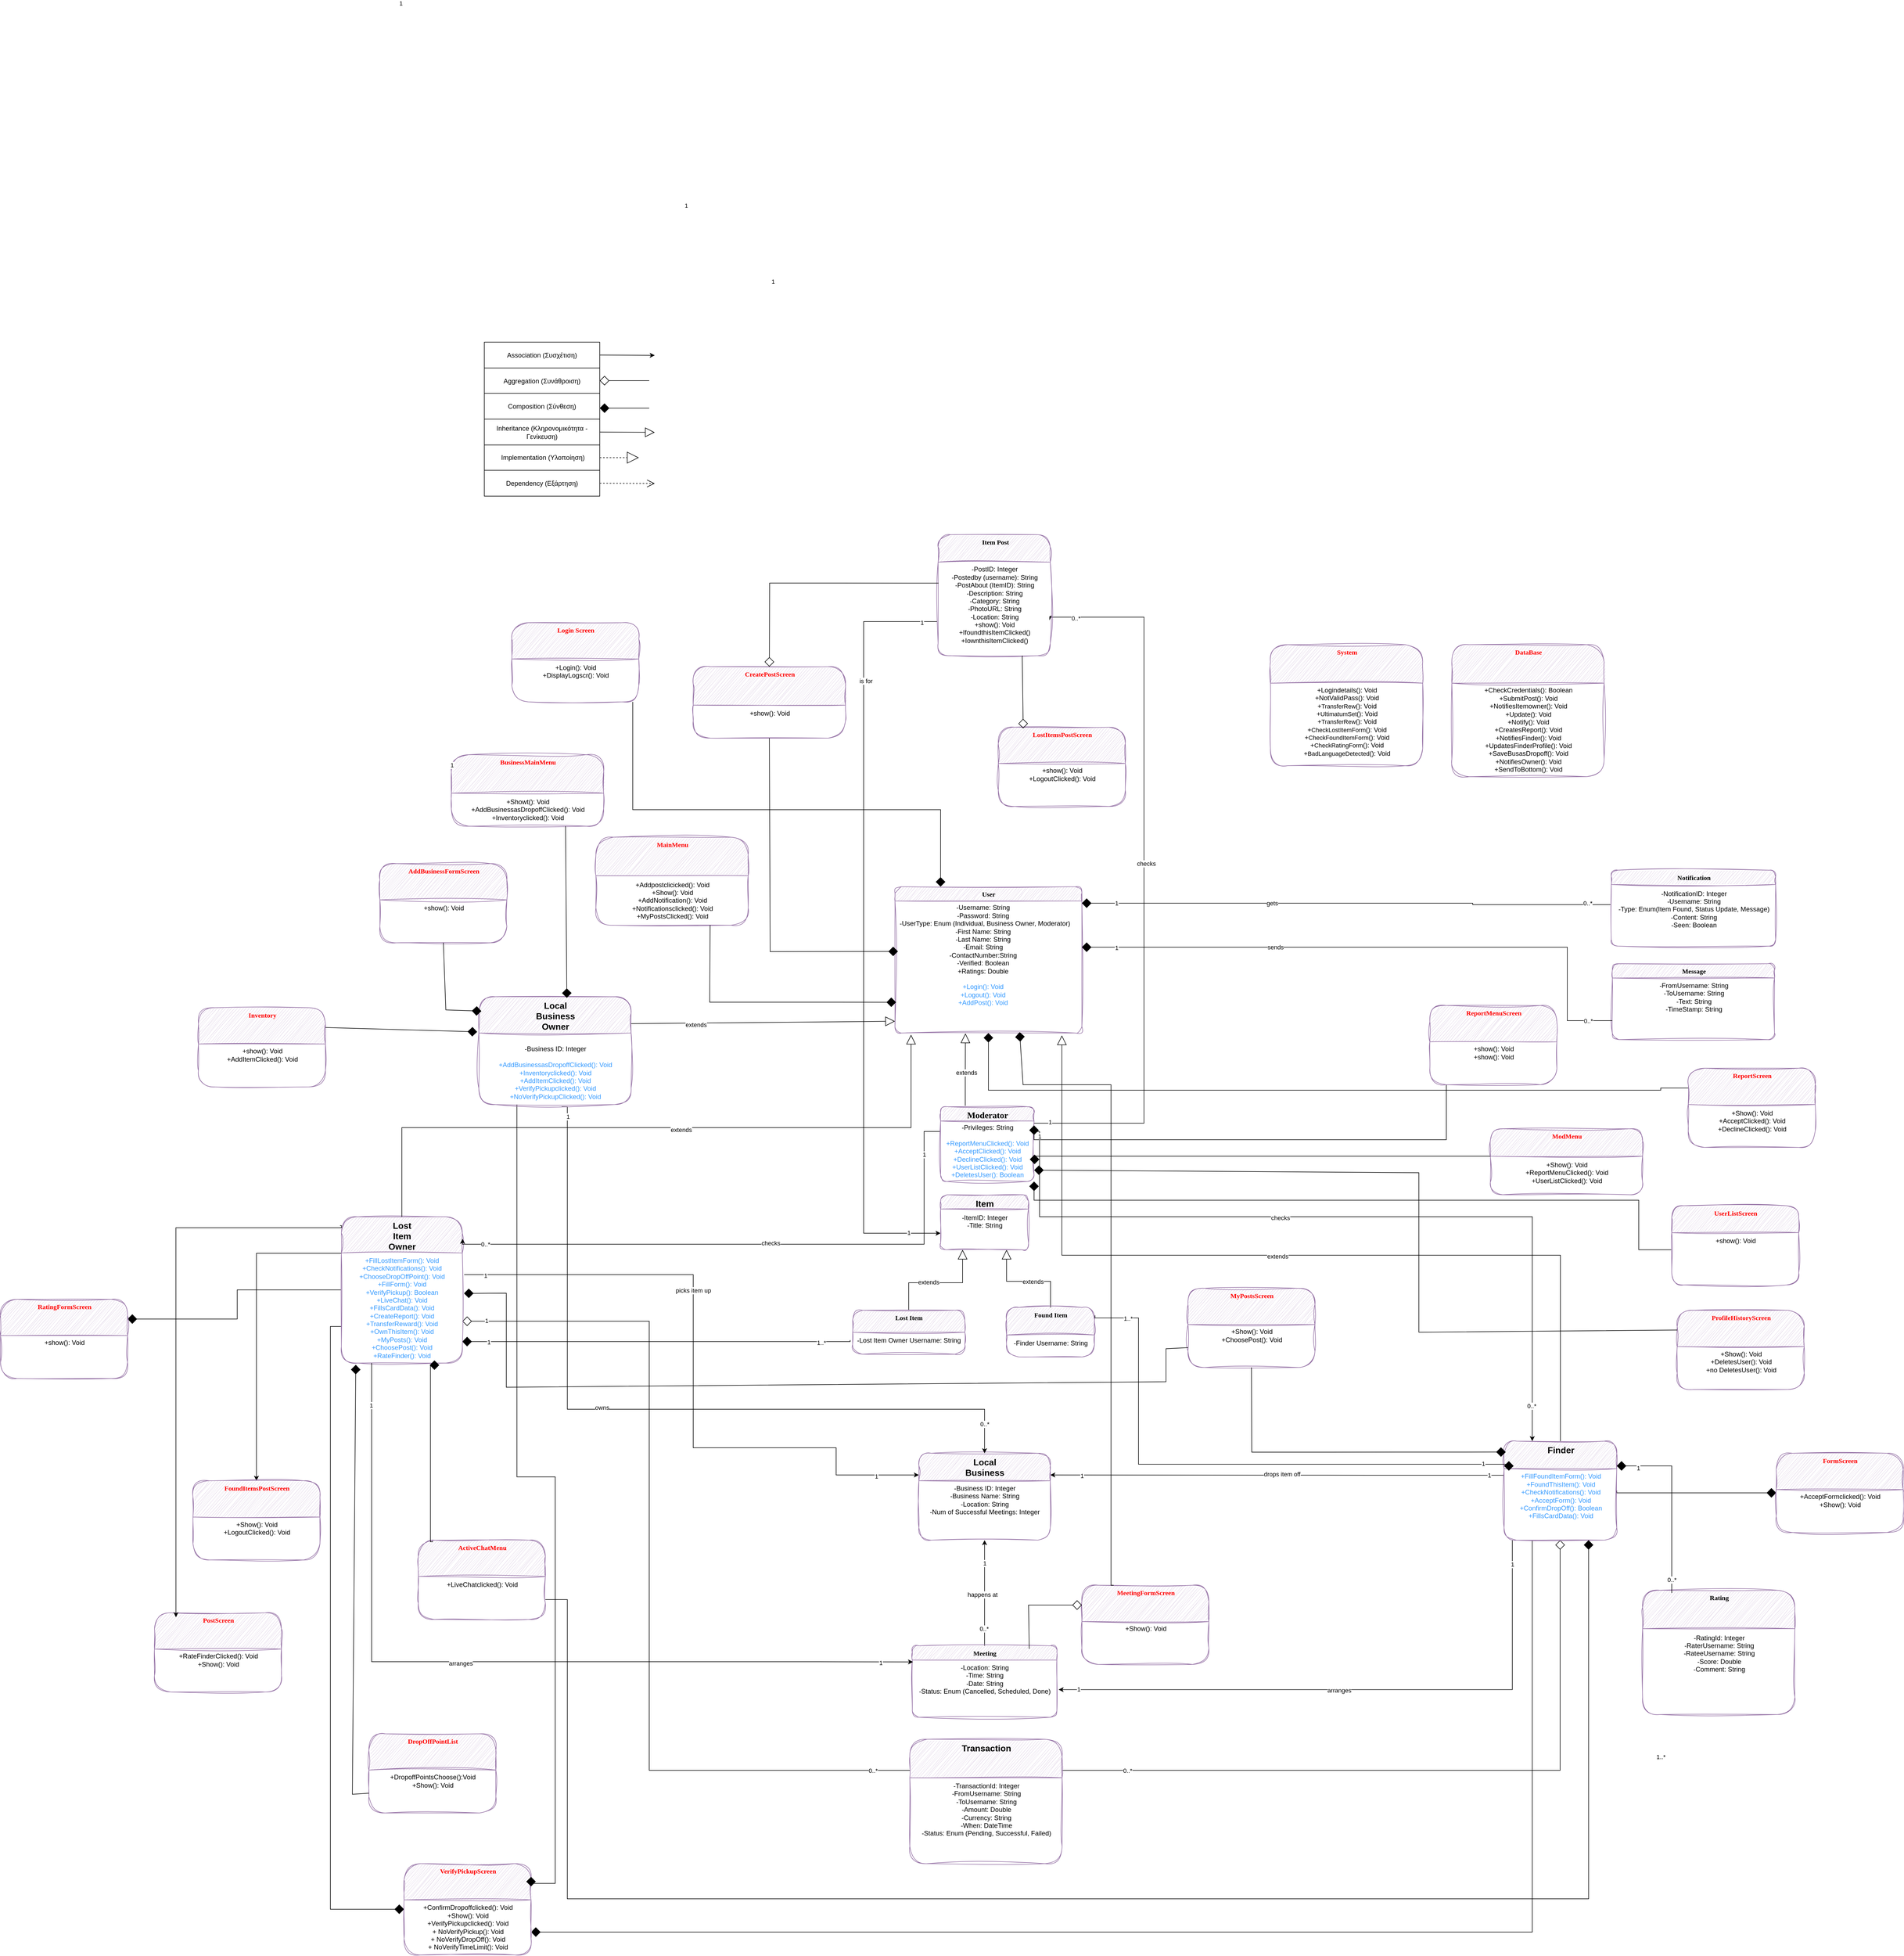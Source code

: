 <mxfile version="27.0.3">
  <diagram name="Page-1" id="hVkFm149pKsA2niMRCKo">
    <mxGraphModel grid="1" page="1" gridSize="10" guides="1" tooltips="1" connect="1" arrows="1" fold="1" pageScale="1" pageWidth="850" pageHeight="1100" background="#ffffff" math="0" shadow="0">
      <root>
        <mxCell id="0" />
        <mxCell id="1" parent="0" />
        <mxCell id="30yQaxvcxM4nG7VqYGFR-7" style="edgeStyle=orthogonalEdgeStyle;rounded=0;orthogonalLoop=1;jettySize=auto;html=1;entryX=0.25;entryY=1;entryDx=0;entryDy=0;endArrow=block;endFill=0;exitX=0.5;exitY=0;exitDx=0;exitDy=0;endSize=15;" edge="1" parent="1" source="30yQaxvcxM4nG7VqYGFR-3" target="30yQaxvcxM4nG7VqYGFR-1">
          <mxGeometry relative="1" as="geometry" />
        </mxCell>
        <mxCell id="30yQaxvcxM4nG7VqYGFR-10" value="extends" style="edgeLabel;html=1;align=center;verticalAlign=middle;resizable=0;points=[];" vertex="1" connectable="0" parent="30yQaxvcxM4nG7VqYGFR-7">
          <mxGeometry x="-0.183" y="1" relative="1" as="geometry">
            <mxPoint x="1" as="offset" />
          </mxGeometry>
        </mxCell>
        <mxCell id="30yQaxvcxM4nG7VqYGFR-8" style="edgeStyle=orthogonalEdgeStyle;rounded=0;orthogonalLoop=1;jettySize=auto;html=1;entryX=0.75;entryY=1;entryDx=0;entryDy=0;exitX=0.5;exitY=0;exitDx=0;exitDy=0;endArrow=block;endFill=0;endSize=15;" edge="1" parent="1" source="30yQaxvcxM4nG7VqYGFR-5" target="30yQaxvcxM4nG7VqYGFR-1">
          <mxGeometry relative="1" as="geometry" />
        </mxCell>
        <mxCell id="30yQaxvcxM4nG7VqYGFR-9" value="extends" style="edgeLabel;html=1;align=center;verticalAlign=middle;resizable=0;points=[];" vertex="1" connectable="0" parent="30yQaxvcxM4nG7VqYGFR-8">
          <mxGeometry x="-0.142" relative="1" as="geometry">
            <mxPoint as="offset" />
          </mxGeometry>
        </mxCell>
        <mxCell id="30yQaxvcxM4nG7VqYGFR-82" style="edgeStyle=orthogonalEdgeStyle;rounded=0;orthogonalLoop=1;jettySize=auto;html=1;exitX=0;exitY=0.75;exitDx=0;exitDy=0;" edge="1" parent="1" source="30yQaxvcxM4nG7VqYGFR-72" target="30yQaxvcxM4nG7VqYGFR-1">
          <mxGeometry relative="1" as="geometry">
            <mxPoint x="240" y="-580" as="sourcePoint" />
            <Array as="points">
              <mxPoint x="180" y="-1062" />
              <mxPoint x="180" y="50" />
            </Array>
          </mxGeometry>
        </mxCell>
        <mxCell id="30yQaxvcxM4nG7VqYGFR-84" value="is for" style="edgeLabel;html=1;align=center;verticalAlign=middle;resizable=0;points=[];" vertex="1" connectable="0" parent="30yQaxvcxM4nG7VqYGFR-82">
          <mxGeometry x="-0.642" y="4" relative="1" as="geometry">
            <mxPoint y="1" as="offset" />
          </mxGeometry>
        </mxCell>
        <mxCell id="30yQaxvcxM4nG7VqYGFR-111" value="1" style="edgeLabel;html=1;align=center;verticalAlign=middle;resizable=0;points=[];" vertex="1" connectable="0" parent="30yQaxvcxM4nG7VqYGFR-82">
          <mxGeometry x="-0.948" y="2" relative="1" as="geometry">
            <mxPoint as="offset" />
          </mxGeometry>
        </mxCell>
        <mxCell id="30yQaxvcxM4nG7VqYGFR-112" value="1" style="edgeLabel;html=1;align=center;verticalAlign=middle;resizable=0;points=[];" vertex="1" connectable="0" parent="30yQaxvcxM4nG7VqYGFR-82">
          <mxGeometry x="0.917" y="1" relative="1" as="geometry">
            <mxPoint as="offset" />
          </mxGeometry>
        </mxCell>
        <mxCell id="30yQaxvcxM4nG7VqYGFR-1" value="&lt;span id=&quot;docs-internal-guid-3f319763-7fff-94b9-aead-58de4b7816bd&quot; style=&quot;font-size:12pt;font-family:Calibri,sans-serif;color:#000000;background-color:transparent;font-weight:700;font-style:normal;font-variant:normal;text-decoration:none;vertical-align:baseline;white-space:pre;white-space:pre-wrap;&quot;&gt;Item&lt;/span&gt;" style="swimlane;html=1;fontStyle=1;align=center;verticalAlign=top;childLayout=stackLayout;horizontal=1;startSize=26;horizontalStack=0;resizeParent=1;resizeLast=0;collapsible=1;marginBottom=0;swimlaneFillColor=#ffffff;rounded=1;shadow=0;comic=0;labelBackgroundColor=none;strokeWidth=1;fillColor=#e1d5e7;fontFamily=Verdana;fontSize=12;sketch=1;curveFitting=1;jiggle=2;strokeColor=#9673a6;" vertex="1" parent="1">
          <mxGeometry x="320" y="-20" width="160" height="100" as="geometry" />
        </mxCell>
        <mxCell id="30yQaxvcxM4nG7VqYGFR-2" value="&lt;div&gt;-ItemID: Integer&lt;/div&gt;&lt;div&gt;-Title: String&lt;/div&gt;&lt;div&gt;&lt;br&gt;&lt;/div&gt;" style="text;html=1;align=center;verticalAlign=middle;resizable=0;points=[];autosize=1;strokeColor=none;fillColor=none;" vertex="1" parent="30yQaxvcxM4nG7VqYGFR-1">
          <mxGeometry y="26" width="160" height="60" as="geometry" />
        </mxCell>
        <mxCell id="30yQaxvcxM4nG7VqYGFR-3" value="Lost Item" style="swimlane;html=1;fontStyle=1;align=center;verticalAlign=top;childLayout=stackLayout;horizontal=1;startSize=40;horizontalStack=0;resizeParent=1;resizeLast=0;collapsible=1;marginBottom=0;swimlaneFillColor=#ffffff;rounded=1;shadow=0;comic=0;labelBackgroundColor=none;strokeWidth=1;fillColor=#e1d5e7;fontFamily=Verdana;fontSize=12;sketch=1;curveFitting=1;jiggle=2;strokeColor=#9673a6;" vertex="1" parent="1">
          <mxGeometry x="160" y="190" width="204" height="80" as="geometry" />
        </mxCell>
        <mxCell id="30yQaxvcxM4nG7VqYGFR-4" value="-Lost Item Owner Username: String" style="text;html=1;align=center;verticalAlign=middle;resizable=0;points=[];autosize=1;strokeColor=none;fillColor=none;" vertex="1" parent="30yQaxvcxM4nG7VqYGFR-3">
          <mxGeometry y="40" width="204" height="30" as="geometry" />
        </mxCell>
        <mxCell id="30yQaxvcxM4nG7VqYGFR-5" value="Found Item" style="swimlane;html=1;fontStyle=1;align=center;verticalAlign=top;childLayout=stackLayout;horizontal=1;startSize=50;horizontalStack=0;resizeParent=1;resizeLast=0;collapsible=1;marginBottom=0;swimlaneFillColor=#ffffff;rounded=1;shadow=0;comic=0;labelBackgroundColor=none;strokeWidth=1;fillColor=#e1d5e7;fontFamily=Verdana;fontSize=12;sketch=1;curveFitting=1;jiggle=2;strokeColor=#9673a6;" vertex="1" parent="1">
          <mxGeometry x="440" y="185" width="160" height="90" as="geometry" />
        </mxCell>
        <mxCell id="30yQaxvcxM4nG7VqYGFR-6" value="-Finder Username: String" style="text;html=1;align=center;verticalAlign=middle;resizable=0;points=[];autosize=1;strokeColor=none;fillColor=none;" vertex="1" parent="30yQaxvcxM4nG7VqYGFR-5">
          <mxGeometry y="50" width="160" height="30" as="geometry" />
        </mxCell>
        <mxCell id="30yQaxvcxM4nG7VqYGFR-36" style="edgeStyle=orthogonalEdgeStyle;rounded=0;orthogonalLoop=1;jettySize=auto;html=1;entryX=1;entryY=0.25;entryDx=0;entryDy=0;" edge="1" parent="1" source="30yQaxvcxM4nG7VqYGFR-11" target="30yQaxvcxM4nG7VqYGFR-29">
          <mxGeometry relative="1" as="geometry">
            <Array as="points">
              <mxPoint x="1100" y="490" />
              <mxPoint x="1100" y="490" />
            </Array>
          </mxGeometry>
        </mxCell>
        <mxCell id="30yQaxvcxM4nG7VqYGFR-37" value="drops item off" style="edgeLabel;html=1;align=center;verticalAlign=middle;resizable=0;points=[];" vertex="1" connectable="0" parent="30yQaxvcxM4nG7VqYGFR-36">
          <mxGeometry x="-0.022" y="-2" relative="1" as="geometry">
            <mxPoint x="-1" as="offset" />
          </mxGeometry>
        </mxCell>
        <mxCell id="30yQaxvcxM4nG7VqYGFR-138" value="1" style="edgeLabel;html=1;align=center;verticalAlign=middle;resizable=0;points=[];" vertex="1" connectable="0" parent="30yQaxvcxM4nG7VqYGFR-36">
          <mxGeometry x="-0.933" y="-1" relative="1" as="geometry">
            <mxPoint y="1" as="offset" />
          </mxGeometry>
        </mxCell>
        <mxCell id="30yQaxvcxM4nG7VqYGFR-139" value="1" style="edgeLabel;html=1;align=center;verticalAlign=middle;resizable=0;points=[];" vertex="1" connectable="0" parent="30yQaxvcxM4nG7VqYGFR-36">
          <mxGeometry x="0.861" y="1" relative="1" as="geometry">
            <mxPoint as="offset" />
          </mxGeometry>
        </mxCell>
        <mxCell id="30yQaxvcxM4nG7VqYGFR-46" style="edgeStyle=orthogonalEdgeStyle;rounded=0;orthogonalLoop=1;jettySize=auto;html=1;entryX=1.012;entryY=0.767;entryDx=0;entryDy=0;entryPerimeter=0;" edge="1" parent="1" source="30yQaxvcxM4nG7VqYGFR-11" target="30yQaxvcxM4nG7VqYGFR-40">
          <mxGeometry relative="1" as="geometry">
            <Array as="points">
              <mxPoint x="1360" y="880" />
            </Array>
          </mxGeometry>
        </mxCell>
        <mxCell id="30yQaxvcxM4nG7VqYGFR-49" value="arranges" style="edgeLabel;html=1;align=center;verticalAlign=middle;resizable=0;points=[];" vertex="1" connectable="0" parent="30yQaxvcxM4nG7VqYGFR-46">
          <mxGeometry x="0.143" y="1" relative="1" as="geometry">
            <mxPoint x="40" as="offset" />
          </mxGeometry>
        </mxCell>
        <mxCell id="30yQaxvcxM4nG7VqYGFR-140" value="1" style="edgeLabel;html=1;align=center;verticalAlign=middle;resizable=0;points=[];" vertex="1" connectable="0" parent="30yQaxvcxM4nG7VqYGFR-46">
          <mxGeometry x="-0.961" relative="1" as="geometry">
            <mxPoint y="22" as="offset" />
          </mxGeometry>
        </mxCell>
        <mxCell id="30yQaxvcxM4nG7VqYGFR-141" value="1" style="edgeLabel;html=1;align=center;verticalAlign=middle;resizable=0;points=[];" vertex="1" connectable="0" parent="30yQaxvcxM4nG7VqYGFR-46">
          <mxGeometry x="0.933" y="-1" relative="1" as="geometry">
            <mxPoint as="offset" />
          </mxGeometry>
        </mxCell>
        <mxCell id="30yQaxvcxM4nG7VqYGFR-107" style="edgeStyle=orthogonalEdgeStyle;rounded=0;orthogonalLoop=1;jettySize=auto;html=1;endArrow=diamond;endFill=0;exitX=1;exitY=0.25;exitDx=0;exitDy=0;endSize=15;" edge="1" parent="1" source="30yQaxvcxM4nG7VqYGFR-104" target="30yQaxvcxM4nG7VqYGFR-11">
          <mxGeometry relative="1" as="geometry">
            <Array as="points">
              <mxPoint x="1447" y="1027" />
            </Array>
          </mxGeometry>
        </mxCell>
        <mxCell id="5Aw5PFs9OpQquxcGa-_V-7" value="0..*" style="edgeLabel;html=1;align=center;verticalAlign=middle;resizable=0;points=[];" connectable="0" vertex="1" parent="30yQaxvcxM4nG7VqYGFR-107">
          <mxGeometry x="-0.821" relative="1" as="geometry">
            <mxPoint as="offset" />
          </mxGeometry>
        </mxCell>
        <mxCell id="Rbxtv-J-76EAq8k5sq53-11" style="edgeStyle=orthogonalEdgeStyle;rounded=0;orthogonalLoop=1;jettySize=auto;html=1;exitX=0.25;exitY=1;exitDx=0;exitDy=0;entryX=1;entryY=0.75;entryDx=0;entryDy=0;endSize=15;endArrow=diamond;endFill=1;" edge="1" parent="1" source="30yQaxvcxM4nG7VqYGFR-11" target="iv7gLh9M298TLSOOUCAZ-27">
          <mxGeometry relative="1" as="geometry">
            <mxPoint x="-230" y="1410" as="targetPoint" />
          </mxGeometry>
        </mxCell>
        <mxCell id="Rbxtv-J-76EAq8k5sq53-15" style="edgeStyle=orthogonalEdgeStyle;rounded=0;orthogonalLoop=1;jettySize=auto;html=1;exitX=1;exitY=0.5;exitDx=0;exitDy=0;entryX=0;entryY=0.5;entryDx=0;entryDy=0;endArrow=diamond;endFill=1;endSize=15;" edge="1" parent="1" source="30yQaxvcxM4nG7VqYGFR-11" target="iv7gLh9M298TLSOOUCAZ-24">
          <mxGeometry relative="1" as="geometry">
            <Array as="points">
              <mxPoint x="1550" y="522" />
            </Array>
          </mxGeometry>
        </mxCell>
        <mxCell id="30yQaxvcxM4nG7VqYGFR-11" value="&lt;span id=&quot;docs-internal-guid-a88b9b18-7fff-cebd-dcaf-61405e9e3261&quot; style=&quot;font-size:12pt;font-family:Calibri,sans-serif;color:#000000;background-color:transparent;font-weight:700;font-style:normal;font-variant:normal;text-decoration:none;vertical-align:baseline;white-space:pre;white-space:pre-wrap;&quot;&gt;Finder&lt;/span&gt;" style="swimlane;html=1;fontStyle=1;align=center;verticalAlign=top;childLayout=stackLayout;horizontal=1;startSize=50;horizontalStack=0;resizeParent=1;resizeLast=0;collapsible=1;marginBottom=0;swimlaneFillColor=#ffffff;rounded=1;shadow=0;comic=0;labelBackgroundColor=none;strokeWidth=1;fillColor=#e1d5e7;fontFamily=Verdana;fontSize=12;sketch=1;curveFitting=1;jiggle=2;strokeColor=#9673a6;" vertex="1" parent="1">
          <mxGeometry x="1345" y="428" width="205" height="180" as="geometry" />
        </mxCell>
        <mxCell id="iv7gLh9M298TLSOOUCAZ-15" value="&lt;div align=&quot;center&quot;&gt;&lt;span style=&quot;background-color: light-dark(#ffffff, var(--ge-dark-color, #121212)); color: rgb(51, 153, 255);&quot;&gt;+&lt;/span&gt;&lt;span style=&quot;background-color: light-dark(#ffffff, var(--ge-dark-color, #121212)); color: rgb(51, 153, 255);&quot;&gt;FillFoundItemForm():&lt;/span&gt;&lt;span style=&quot;background-color: light-dark(#ffffff, var(--ge-dark-color, #121212)); color: rgb(51, 153, 255);&quot;&gt; Void&lt;/span&gt;&lt;/div&gt;&lt;div align=&quot;center&quot;&gt;&lt;span style=&quot;background-color: light-dark(#ffffff, var(--ge-dark-color, #121212)); color: rgb(51, 153, 255);&quot;&gt;+FoundThisItem(): Void&lt;/span&gt;&lt;/div&gt;&lt;div align=&quot;center&quot;&gt;&lt;span style=&quot;background-color: light-dark(#ffffff, var(--ge-dark-color, #121212)); color: rgb(51, 153, 255);&quot;&gt;+CheckNotifications(): Void&lt;/span&gt;&lt;/div&gt;&lt;div align=&quot;center&quot;&gt;&lt;span style=&quot;background-color: light-dark(#ffffff, var(--ge-dark-color, #121212)); color: rgb(51, 153, 255);&quot;&gt;+AcceptForm(): Void&lt;/span&gt;&lt;/div&gt;&lt;div align=&quot;center&quot;&gt;&lt;span style=&quot;background-color: light-dark(#ffffff, var(--ge-dark-color, #121212)); color: rgb(51, 153, 255);&quot;&gt;+ConfirmDropOff(): Boolean&lt;/span&gt;&lt;/div&gt;&lt;div align=&quot;center&quot;&gt;&lt;span style=&quot;background-color: light-dark(#ffffff, var(--ge-dark-color, #121212)); color: rgb(51, 153, 255);&quot;&gt;+FillsCardData(): Void&lt;/span&gt;&lt;/div&gt;" style="text;html=1;align=center;verticalAlign=middle;resizable=0;points=[];autosize=1;strokeColor=none;fillColor=none;" vertex="1" parent="30yQaxvcxM4nG7VqYGFR-11">
          <mxGeometry y="50" width="205" height="100" as="geometry" />
        </mxCell>
        <mxCell id="30yQaxvcxM4nG7VqYGFR-13" style="edgeStyle=orthogonalEdgeStyle;rounded=0;orthogonalLoop=1;jettySize=auto;html=1;exitX=-0.022;exitY=0.478;exitDx=0;exitDy=0;endArrow=diamond;endFill=1;endSize=15;exitPerimeter=0;" edge="1" parent="1" source="30yQaxvcxM4nG7VqYGFR-4" target="30yQaxvcxM4nG7VqYGFR-12">
          <mxGeometry relative="1" as="geometry">
            <Array as="points">
              <mxPoint x="155" y="247" />
            </Array>
          </mxGeometry>
        </mxCell>
        <mxCell id="5Aw5PFs9OpQquxcGa-_V-8" value="1" style="edgeLabel;html=1;align=center;verticalAlign=middle;resizable=0;points=[];" connectable="0" vertex="1" parent="30yQaxvcxM4nG7VqYGFR-13">
          <mxGeometry x="0.864" y="1" relative="1" as="geometry">
            <mxPoint as="offset" />
          </mxGeometry>
        </mxCell>
        <mxCell id="5Aw5PFs9OpQquxcGa-_V-10" value="1..*" style="edgeLabel;html=1;align=center;verticalAlign=middle;resizable=0;points=[];" connectable="0" vertex="1" parent="30yQaxvcxM4nG7VqYGFR-13">
          <mxGeometry x="-0.843" y="2" relative="1" as="geometry">
            <mxPoint as="offset" />
          </mxGeometry>
        </mxCell>
        <mxCell id="30yQaxvcxM4nG7VqYGFR-35" style="edgeStyle=orthogonalEdgeStyle;rounded=0;orthogonalLoop=1;jettySize=auto;html=1;entryX=0;entryY=0.25;entryDx=0;entryDy=0;exitX=1.015;exitY=0.196;exitDx=0;exitDy=0;exitPerimeter=0;" edge="1" parent="1" source="iv7gLh9M298TLSOOUCAZ-14" target="30yQaxvcxM4nG7VqYGFR-29">
          <mxGeometry relative="1" as="geometry">
            <Array as="points">
              <mxPoint x="-130" y="125" />
              <mxPoint x="-130" y="440" />
              <mxPoint x="130" y="440" />
              <mxPoint x="130" y="489" />
            </Array>
          </mxGeometry>
        </mxCell>
        <mxCell id="30yQaxvcxM4nG7VqYGFR-38" value="picks item up" style="edgeLabel;html=1;align=center;verticalAlign=middle;resizable=0;points=[];" vertex="1" connectable="0" parent="30yQaxvcxM4nG7VqYGFR-35">
          <mxGeometry x="-0.252" relative="1" as="geometry">
            <mxPoint as="offset" />
          </mxGeometry>
        </mxCell>
        <mxCell id="30yQaxvcxM4nG7VqYGFR-136" value="1" style="edgeLabel;html=1;align=center;verticalAlign=middle;resizable=0;points=[];" vertex="1" connectable="0" parent="30yQaxvcxM4nG7VqYGFR-35">
          <mxGeometry x="-0.936" y="-2" relative="1" as="geometry">
            <mxPoint as="offset" />
          </mxGeometry>
        </mxCell>
        <mxCell id="30yQaxvcxM4nG7VqYGFR-137" value="1" style="edgeLabel;html=1;align=center;verticalAlign=middle;resizable=0;points=[];" vertex="1" connectable="0" parent="30yQaxvcxM4nG7VqYGFR-35">
          <mxGeometry x="0.867" y="-1" relative="1" as="geometry">
            <mxPoint x="1" y="1" as="offset" />
          </mxGeometry>
        </mxCell>
        <mxCell id="30yQaxvcxM4nG7VqYGFR-106" style="edgeStyle=orthogonalEdgeStyle;rounded=0;orthogonalLoop=1;jettySize=auto;html=1;endArrow=diamond;endFill=0;exitX=0;exitY=0.25;exitDx=0;exitDy=0;endSize=15;" edge="1" parent="1" source="30yQaxvcxM4nG7VqYGFR-104" target="30yQaxvcxM4nG7VqYGFR-12">
          <mxGeometry relative="1" as="geometry">
            <Array as="points">
              <mxPoint x="-210" y="1027" />
              <mxPoint x="-210" y="210" />
            </Array>
          </mxGeometry>
        </mxCell>
        <mxCell id="5Aw5PFs9OpQquxcGa-_V-5" value="0..*" style="edgeLabel;html=1;align=center;verticalAlign=middle;resizable=0;points=[];" connectable="0" vertex="1" parent="30yQaxvcxM4nG7VqYGFR-106">
          <mxGeometry x="-0.917" relative="1" as="geometry">
            <mxPoint as="offset" />
          </mxGeometry>
        </mxCell>
        <mxCell id="5Aw5PFs9OpQquxcGa-_V-9" value="1" style="edgeLabel;html=1;align=center;verticalAlign=middle;resizable=0;points=[];" connectable="0" vertex="1" parent="30yQaxvcxM4nG7VqYGFR-106">
          <mxGeometry x="0.947" y="-1" relative="1" as="geometry">
            <mxPoint x="1" as="offset" />
          </mxGeometry>
        </mxCell>
        <mxCell id="Rbxtv-J-76EAq8k5sq53-9" style="edgeStyle=orthogonalEdgeStyle;rounded=0;orthogonalLoop=1;jettySize=auto;html=1;exitX=0;exitY=0.75;exitDx=0;exitDy=0;entryX=0;entryY=0.5;entryDx=0;entryDy=0;endArrow=diamond;endFill=1;endSize=15;" edge="1" parent="1" source="30yQaxvcxM4nG7VqYGFR-12" target="iv7gLh9M298TLSOOUCAZ-27">
          <mxGeometry relative="1" as="geometry" />
        </mxCell>
        <mxCell id="RBW50nQUO7QnNiuXjoNw-12" style="edgeStyle=orthogonalEdgeStyle;rounded=0;orthogonalLoop=1;jettySize=auto;html=1;exitX=0;exitY=0.25;exitDx=0;exitDy=0;entryX=0.5;entryY=0;entryDx=0;entryDy=0;" edge="1" parent="1" source="30yQaxvcxM4nG7VqYGFR-12" target="iv7gLh9M298TLSOOUCAZ-29">
          <mxGeometry relative="1" as="geometry" />
        </mxCell>
        <mxCell id="Rbxtv-J-76EAq8k5sq53-12" style="edgeStyle=orthogonalEdgeStyle;rounded=0;orthogonalLoop=1;jettySize=auto;html=1;exitX=0;exitY=0.5;exitDx=0;exitDy=0;entryX=1;entryY=0.25;entryDx=0;entryDy=0;endArrow=diamond;endFill=1;endSize=15;" edge="1" parent="1" source="30yQaxvcxM4nG7VqYGFR-12" target="iv7gLh9M298TLSOOUCAZ-35">
          <mxGeometry relative="1" as="geometry" />
        </mxCell>
        <mxCell id="30yQaxvcxM4nG7VqYGFR-12" value="&lt;div align=&quot;center&quot;&gt;&lt;font style=&quot;font-size: 16px;&quot;&gt;&lt;span id=&quot;docs-internal-guid-7b11c67e-7fff-f666-aebd-7296b2d91ea7&quot; style=&quot;font-family: Calibri, sans-serif; color: rgb(0, 0, 0); background-color: transparent; font-weight: 700; font-style: normal; font-variant: normal; text-decoration: none; vertical-align: baseline; white-space: pre-wrap;&quot;&gt;Lost Item Owner&lt;/span&gt;&lt;/font&gt;&lt;/div&gt;" style="swimlane;html=1;fontStyle=1;align=center;verticalAlign=top;childLayout=stackLayout;horizontal=1;startSize=66;horizontalStack=0;resizeParent=1;resizeLast=0;collapsible=1;marginBottom=0;swimlaneFillColor=#ffffff;rounded=1;shadow=0;comic=0;labelBackgroundColor=none;strokeWidth=1;fillColor=#e1d5e7;fontFamily=Verdana;fontSize=12;sketch=1;curveFitting=1;jiggle=2;strokeColor=#9673a6;" vertex="1" parent="1">
          <mxGeometry x="-770" y="20" width="220" height="266" as="geometry" />
        </mxCell>
        <mxCell id="iv7gLh9M298TLSOOUCAZ-14" value="&lt;div align=&quot;center&quot;&gt;&lt;span style=&quot;background-color: light-dark(#ffffff, var(--ge-dark-color, #121212)); color: rgb(51, 153, 255);&quot;&gt;+&lt;/span&gt;&lt;span style=&quot;background-color: light-dark(#ffffff, var(--ge-dark-color, #121212)); color: rgb(51, 153, 255);&quot;&gt;FillLostItemForm():&lt;/span&gt;&lt;span style=&quot;background-color: light-dark(#ffffff, var(--ge-dark-color, #121212)); color: rgb(51, 153, 255);&quot;&gt; Void&lt;/span&gt;&lt;/div&gt;&lt;div align=&quot;center&quot;&gt;&lt;span style=&quot;background-color: light-dark(#ffffff, var(--ge-dark-color, #121212)); color: rgb(51, 153, 255);&quot;&gt;+CheckNotifications(): Void&lt;/span&gt;&lt;/div&gt;&lt;div align=&quot;center&quot;&gt;&lt;span style=&quot;background-color: light-dark(#ffffff, var(--ge-dark-color, #121212)); color: rgb(51, 153, 255);&quot;&gt;+ChooseDropOffPoint(): Void&lt;/span&gt;&lt;/div&gt;&lt;div align=&quot;center&quot;&gt;&lt;span style=&quot;background-color: light-dark(#ffffff, var(--ge-dark-color, #121212)); color: rgb(51, 153, 255);&quot;&gt;+FillForm(): Void&lt;/span&gt;&lt;/div&gt;&lt;div align=&quot;center&quot;&gt;&lt;span style=&quot;background-color: light-dark(#ffffff, var(--ge-dark-color, #121212)); color: rgb(51, 153, 255);&quot;&gt;+VerifyPickup(): Boolean&lt;/span&gt;&lt;/div&gt;&lt;div align=&quot;center&quot;&gt;&lt;span style=&quot;background-color: light-dark(#ffffff, var(--ge-dark-color, #121212)); color: rgb(51, 153, 255);&quot;&gt;+LiveChat(): Void&lt;/span&gt;&lt;/div&gt;&lt;div align=&quot;center&quot;&gt;&lt;span style=&quot;background-color: light-dark(#ffffff, var(--ge-dark-color, #121212)); color: rgb(51, 153, 255);&quot;&gt;+FillsCardData(): Void&lt;/span&gt;&lt;/div&gt;&lt;div align=&quot;center&quot;&gt;&lt;span style=&quot;background-color: light-dark(#ffffff, var(--ge-dark-color, #121212)); color: rgb(51, 153, 255);&quot;&gt;+CreateReport(): Void&lt;/span&gt;&lt;/div&gt;&lt;div align=&quot;center&quot;&gt;&lt;span style=&quot;background-color: light-dark(#ffffff, var(--ge-dark-color, #121212)); color: rgb(51, 153, 255);&quot;&gt;+TransferReward(): Void&lt;/span&gt;&lt;/div&gt;&lt;div align=&quot;center&quot;&gt;&lt;div align=&quot;center&quot;&gt;&lt;span style=&quot;background-color: light-dark(#ffffff, var(--ge-dark-color, #121212)); color: rgb(51, 153, 255);&quot;&gt;+OwnThisItem(): Void&lt;/span&gt;&lt;/div&gt;&lt;div align=&quot;center&quot;&gt;&lt;span style=&quot;background-color: light-dark(#ffffff, var(--ge-dark-color, #121212)); color: rgb(51, 153, 255);&quot;&gt;+MyPosts(): Void&lt;/span&gt;&lt;/div&gt;&lt;div align=&quot;center&quot;&gt;&lt;span style=&quot;background-color: light-dark(#ffffff, var(--ge-dark-color, #121212)); color: rgb(51, 153, 255);&quot;&gt;+ChoosePost(): Void&lt;/span&gt;&lt;/div&gt;&lt;div align=&quot;center&quot;&gt;&lt;span style=&quot;background-color: light-dark(#ffffff, var(--ge-dark-color, #121212)); color: rgb(51, 153, 255);&quot;&gt;+RateFinder(): Void&lt;/span&gt;&lt;/div&gt;&lt;/div&gt;" style="text;html=1;align=center;verticalAlign=middle;resizable=0;points=[];autosize=1;strokeColor=none;fillColor=none;" vertex="1" parent="30yQaxvcxM4nG7VqYGFR-12">
          <mxGeometry y="66" width="220" height="200" as="geometry" />
        </mxCell>
        <mxCell id="30yQaxvcxM4nG7VqYGFR-15" style="edgeStyle=orthogonalEdgeStyle;rounded=0;orthogonalLoop=1;jettySize=auto;html=1;exitX=1.005;exitY=0.16;exitDx=0;exitDy=0;exitPerimeter=0;endArrow=diamond;endFill=1;endSize=15;entryX=0;entryY=0.25;entryDx=0;entryDy=0;" edge="1" parent="1" source="30yQaxvcxM4nG7VqYGFR-5" target="30yQaxvcxM4nG7VqYGFR-11">
          <mxGeometry relative="1" as="geometry">
            <Array as="points">
              <mxPoint x="601" y="204" />
              <mxPoint x="680" y="204" />
              <mxPoint x="680" y="470" />
              <mxPoint x="1350" y="470" />
              <mxPoint x="1350" y="473" />
            </Array>
          </mxGeometry>
        </mxCell>
        <mxCell id="5Aw5PFs9OpQquxcGa-_V-11" value="1..*" style="edgeLabel;html=1;align=center;verticalAlign=middle;resizable=0;points=[];" connectable="0" vertex="1" parent="30yQaxvcxM4nG7VqYGFR-15">
          <mxGeometry x="-0.874" y="-1" relative="1" as="geometry">
            <mxPoint as="offset" />
          </mxGeometry>
        </mxCell>
        <mxCell id="5Aw5PFs9OpQquxcGa-_V-12" value="1" style="edgeLabel;html=1;align=center;verticalAlign=middle;resizable=0;points=[];" connectable="0" vertex="1" parent="30yQaxvcxM4nG7VqYGFR-15">
          <mxGeometry x="0.901" y="1" relative="1" as="geometry">
            <mxPoint as="offset" />
          </mxGeometry>
        </mxCell>
        <mxCell id="30yQaxvcxM4nG7VqYGFR-18" value="User" style="swimlane;html=1;fontStyle=1;align=center;verticalAlign=top;childLayout=stackLayout;horizontal=1;startSize=26;horizontalStack=0;resizeParent=1;resizeLast=0;collapsible=1;marginBottom=0;swimlaneFillColor=#ffffff;rounded=1;shadow=0;comic=0;labelBackgroundColor=none;strokeWidth=1;fillColor=#e1d5e7;fontFamily=Verdana;fontSize=12;sketch=1;curveFitting=1;jiggle=2;strokeColor=#9673a6;" vertex="1" parent="1">
          <mxGeometry x="237" y="-580" width="340" height="266" as="geometry" />
        </mxCell>
        <mxCell id="30yQaxvcxM4nG7VqYGFR-19" value="&lt;div align=&quot;center&quot;&gt;-Username: String&lt;/div&gt;&lt;div align=&quot;center&quot;&gt;-Password: String&lt;/div&gt;&lt;div align=&quot;center&quot;&gt;&amp;nbsp; -UserType: Enum (Individual, Business Owner, Moderator)&lt;/div&gt;&lt;div align=&quot;center&quot;&gt;-First Name: String&lt;/div&gt;&lt;div align=&quot;center&quot;&gt;-Last Name: String&lt;/div&gt;&lt;div align=&quot;center&quot;&gt;-Email: String&lt;/div&gt;&lt;div align=&quot;center&quot;&gt;-ContactNumber:String&lt;/div&gt;&lt;div align=&quot;center&quot;&gt;-Verified: Boolean &lt;br&gt;&lt;/div&gt;&lt;div align=&quot;center&quot;&gt;+Ratings: Double&lt;/div&gt;&lt;div align=&quot;center&quot;&gt;&lt;br&gt;&lt;/div&gt;&lt;div align=&quot;center&quot;&gt;&lt;span style=&quot;background-color: light-dark(#ffffff, var(--ge-dark-color, #121212)); color: rgb(51, 153, 255);&quot;&gt;+Login(): Void&lt;/span&gt;&lt;/div&gt;&lt;div align=&quot;center&quot;&gt;&lt;span style=&quot;background-color: light-dark(#ffffff, var(--ge-dark-color, #121212)); color: rgb(51, 153, 255);&quot;&gt;+Logout(): Void&lt;/span&gt;&lt;/div&gt;&lt;div align=&quot;center&quot;&gt;&lt;span style=&quot;background-color: light-dark(#ffffff, var(--ge-dark-color, #121212)); color: rgb(51, 153, 255);&quot;&gt;+AddPost(): Void&lt;/span&gt;&lt;/div&gt;&lt;div align=&quot;center&quot;&gt;&lt;br&gt;&lt;/div&gt;&lt;div&gt;&lt;div align=&quot;left&quot;&gt;&lt;br&gt;&lt;/div&gt;&lt;br&gt;&lt;/div&gt;" style="text;html=1;align=left;verticalAlign=middle;resizable=0;points=[];autosize=1;strokeColor=none;fillColor=none;" vertex="1" parent="30yQaxvcxM4nG7VqYGFR-18">
          <mxGeometry y="26" width="340" height="240" as="geometry" />
        </mxCell>
        <mxCell id="30yQaxvcxM4nG7VqYGFR-20" style="edgeStyle=orthogonalEdgeStyle;rounded=0;orthogonalLoop=1;jettySize=auto;html=1;endArrow=block;endFill=0;exitX=0.5;exitY=0;exitDx=0;exitDy=0;entryX=0.086;entryY=1.013;entryDx=0;entryDy=0;entryPerimeter=0;endSize=15;" edge="1" parent="1" source="30yQaxvcxM4nG7VqYGFR-12" target="30yQaxvcxM4nG7VqYGFR-19">
          <mxGeometry relative="1" as="geometry" />
        </mxCell>
        <mxCell id="30yQaxvcxM4nG7VqYGFR-24" value="extends" style="edgeLabel;html=1;align=center;verticalAlign=middle;resizable=0;points=[];" vertex="1" connectable="0" parent="30yQaxvcxM4nG7VqYGFR-20">
          <mxGeometry x="0.065" y="-4" relative="1" as="geometry">
            <mxPoint as="offset" />
          </mxGeometry>
        </mxCell>
        <mxCell id="30yQaxvcxM4nG7VqYGFR-22" style="edgeStyle=orthogonalEdgeStyle;rounded=0;orthogonalLoop=1;jettySize=auto;html=1;exitX=0.5;exitY=0;exitDx=0;exitDy=0;entryX=0.893;entryY=1.018;entryDx=0;entryDy=0;entryPerimeter=0;endArrow=block;endFill=0;endSize=15;" edge="1" parent="1" source="30yQaxvcxM4nG7VqYGFR-11" target="30yQaxvcxM4nG7VqYGFR-19">
          <mxGeometry relative="1" as="geometry">
            <Array as="points">
              <mxPoint x="1447" y="90" />
              <mxPoint x="541" y="90" />
            </Array>
          </mxGeometry>
        </mxCell>
        <mxCell id="30yQaxvcxM4nG7VqYGFR-23" value="extends" style="edgeLabel;html=1;align=center;verticalAlign=middle;resizable=0;points=[];" vertex="1" connectable="0" parent="30yQaxvcxM4nG7VqYGFR-22">
          <mxGeometry x="0.038" y="2" relative="1" as="geometry">
            <mxPoint x="1" as="offset" />
          </mxGeometry>
        </mxCell>
        <mxCell id="30yQaxvcxM4nG7VqYGFR-27" style="rounded=0;orthogonalLoop=1;jettySize=auto;html=1;exitX=1;exitY=0.25;exitDx=0;exitDy=0;endArrow=block;endFill=0;entryX=-0.001;entryY=0.858;entryDx=0;entryDy=0;entryPerimeter=0;endSize=15;" edge="1" parent="1" source="30yQaxvcxM4nG7VqYGFR-25">
          <mxGeometry relative="1" as="geometry">
            <mxPoint x="-267.967" y="-339.98" as="sourcePoint" />
            <mxPoint x="237.0" y="-335.35" as="targetPoint" />
            <Array as="points" />
          </mxGeometry>
        </mxCell>
        <mxCell id="30yQaxvcxM4nG7VqYGFR-28" value="extends" style="edgeLabel;html=1;align=center;verticalAlign=middle;resizable=0;points=[];" vertex="1" connectable="0" parent="30yQaxvcxM4nG7VqYGFR-27">
          <mxGeometry x="-0.509" y="-3" relative="1" as="geometry">
            <mxPoint as="offset" />
          </mxGeometry>
        </mxCell>
        <mxCell id="30yQaxvcxM4nG7VqYGFR-29" value="&lt;span id=&quot;docs-internal-guid-14b84c08-7fff-37eb-8898-61c19f886141&quot; style=&quot;font-size:12pt;font-family:Calibri,sans-serif;color:#000000;background-color:transparent;font-weight:700;font-style:normal;font-variant:normal;text-decoration:none;vertical-align:baseline;white-space:pre;white-space:pre-wrap;&quot;&gt;Local Business&lt;/span&gt;" style="swimlane;html=1;fontStyle=1;align=center;verticalAlign=top;childLayout=stackLayout;horizontal=1;startSize=50;horizontalStack=0;resizeParent=1;resizeLast=0;collapsible=1;marginBottom=0;swimlaneFillColor=#ffffff;rounded=1;shadow=0;comic=0;labelBackgroundColor=none;strokeWidth=1;fillColor=#e1d5e7;fontFamily=Verdana;fontSize=12;sketch=1;curveFitting=1;jiggle=2;strokeColor=#9673a6;" vertex="1" parent="1">
          <mxGeometry x="280.5" y="450" width="239" height="158" as="geometry" />
        </mxCell>
        <mxCell id="30yQaxvcxM4nG7VqYGFR-30" value="&lt;div&gt;-Business ID: Integer&lt;/div&gt;&lt;div&gt;-Business Name: String&lt;/div&gt;&lt;div&gt;-Location: String&lt;/div&gt;&lt;div&gt;-Num of Successful Meetings: Integer&lt;/div&gt;" style="text;html=1;align=center;verticalAlign=middle;resizable=0;points=[];autosize=1;strokeColor=none;fillColor=none;" vertex="1" parent="30yQaxvcxM4nG7VqYGFR-29">
          <mxGeometry y="50" width="239" height="70" as="geometry" />
        </mxCell>
        <mxCell id="30yQaxvcxM4nG7VqYGFR-32" style="edgeStyle=orthogonalEdgeStyle;rounded=0;orthogonalLoop=1;jettySize=auto;html=1;entryX=0.5;entryY=0;entryDx=0;entryDy=0;exitX=0.544;exitY=1.031;exitDx=0;exitDy=0;exitPerimeter=0;" edge="1" parent="1" source="30yQaxvcxM4nG7VqYGFR-26" target="30yQaxvcxM4nG7VqYGFR-29">
          <mxGeometry relative="1" as="geometry">
            <Array as="points">
              <mxPoint x="-359" y="370" />
              <mxPoint x="400" y="370" />
            </Array>
            <mxPoint x="-450" y="-260" as="sourcePoint" />
          </mxGeometry>
        </mxCell>
        <mxCell id="30yQaxvcxM4nG7VqYGFR-63" value="owns" style="edgeLabel;html=1;align=center;verticalAlign=middle;resizable=0;points=[];" vertex="1" connectable="0" parent="30yQaxvcxM4nG7VqYGFR-32">
          <mxGeometry x="-0.109" y="3" relative="1" as="geometry">
            <mxPoint as="offset" />
          </mxGeometry>
        </mxCell>
        <mxCell id="Hi7OrZRTgJ70ndhABkj_-1" value="1" style="edgeLabel;html=1;align=center;verticalAlign=middle;resizable=0;points=[];" vertex="1" connectable="0" parent="30yQaxvcxM4nG7VqYGFR-32">
          <mxGeometry x="-0.959" y="1" relative="1" as="geometry">
            <mxPoint as="offset" />
          </mxGeometry>
        </mxCell>
        <mxCell id="Hi7OrZRTgJ70ndhABkj_-2" value="0..*" style="edgeLabel;html=1;align=center;verticalAlign=middle;resizable=0;points=[];" vertex="1" connectable="0" parent="30yQaxvcxM4nG7VqYGFR-32">
          <mxGeometry x="0.924" relative="1" as="geometry">
            <mxPoint as="offset" />
          </mxGeometry>
        </mxCell>
        <mxCell id="30yQaxvcxM4nG7VqYGFR-43" style="edgeStyle=orthogonalEdgeStyle;rounded=0;orthogonalLoop=1;jettySize=auto;html=1;entryX=0.5;entryY=1;entryDx=0;entryDy=0;" edge="1" parent="1" source="30yQaxvcxM4nG7VqYGFR-39" target="30yQaxvcxM4nG7VqYGFR-29">
          <mxGeometry relative="1" as="geometry" />
        </mxCell>
        <mxCell id="30yQaxvcxM4nG7VqYGFR-44" value="happens at" style="edgeLabel;html=1;align=center;verticalAlign=middle;resizable=0;points=[];" vertex="1" connectable="0" parent="30yQaxvcxM4nG7VqYGFR-43">
          <mxGeometry x="-0.033" y="4" relative="1" as="geometry">
            <mxPoint as="offset" />
          </mxGeometry>
        </mxCell>
        <mxCell id="Hi7OrZRTgJ70ndhABkj_-3" value="0..*" style="edgeLabel;html=1;align=center;verticalAlign=middle;resizable=0;points=[];" vertex="1" connectable="0" parent="30yQaxvcxM4nG7VqYGFR-43">
          <mxGeometry x="-0.679" y="1" relative="1" as="geometry">
            <mxPoint as="offset" />
          </mxGeometry>
        </mxCell>
        <mxCell id="Hi7OrZRTgJ70ndhABkj_-4" value="1" style="edgeLabel;html=1;align=center;verticalAlign=middle;resizable=0;points=[];" vertex="1" connectable="0" parent="30yQaxvcxM4nG7VqYGFR-43">
          <mxGeometry x="0.551" relative="1" as="geometry">
            <mxPoint y="-1" as="offset" />
          </mxGeometry>
        </mxCell>
        <object label="Meeting" id="30yQaxvcxM4nG7VqYGFR-39">
          <mxCell style="swimlane;html=1;fontStyle=1;align=center;verticalAlign=top;childLayout=stackLayout;horizontal=1;startSize=26;horizontalStack=0;resizeParent=1;resizeLast=0;collapsible=1;marginBottom=0;swimlaneFillColor=#ffffff;rounded=1;shadow=0;comic=0;labelBackgroundColor=none;strokeWidth=1;fillColor=#e1d5e7;fontFamily=Verdana;fontSize=12;sketch=1;curveFitting=1;jiggle=2;strokeColor=#9673a6;" vertex="1" parent="1">
            <mxGeometry x="268.5" y="800" width="263" height="130" as="geometry" />
          </mxCell>
        </object>
        <mxCell id="30yQaxvcxM4nG7VqYGFR-40" value="&lt;div&gt;-Location: String&lt;/div&gt;&lt;div&gt;-Time: String&lt;/div&gt;&lt;div&gt;-Date: String&lt;/div&gt;&lt;div&gt;-Status: Enum (Cancelled, Scheduled, Done)&lt;/div&gt;" style="text;html=1;align=center;verticalAlign=middle;resizable=0;points=[];autosize=1;strokeColor=none;fillColor=none;" vertex="1" parent="30yQaxvcxM4nG7VqYGFR-39">
          <mxGeometry y="26" width="263" height="70" as="geometry" />
        </mxCell>
        <mxCell id="30yQaxvcxM4nG7VqYGFR-47" style="edgeStyle=orthogonalEdgeStyle;rounded=0;orthogonalLoop=1;jettySize=auto;html=1;entryX=0.005;entryY=0.049;entryDx=0;entryDy=0;entryPerimeter=0;exitX=0.25;exitY=1;exitDx=0;exitDy=0;" edge="1" parent="1" source="30yQaxvcxM4nG7VqYGFR-12" target="30yQaxvcxM4nG7VqYGFR-40">
          <mxGeometry relative="1" as="geometry">
            <mxPoint x="-180" y="400" as="sourcePoint" />
            <mxPoint x="270" y="756" as="targetPoint" />
            <Array as="points">
              <mxPoint x="-715" y="829" />
              <mxPoint x="98" y="829" />
              <mxPoint x="270" y="830" />
            </Array>
          </mxGeometry>
        </mxCell>
        <mxCell id="30yQaxvcxM4nG7VqYGFR-48" value="arranges" style="edgeLabel;html=1;align=center;verticalAlign=middle;resizable=0;points=[];" vertex="1" connectable="0" parent="30yQaxvcxM4nG7VqYGFR-47">
          <mxGeometry x="-0.078" y="-3" relative="1" as="geometry">
            <mxPoint as="offset" />
          </mxGeometry>
        </mxCell>
        <mxCell id="30yQaxvcxM4nG7VqYGFR-142" value="1" style="edgeLabel;html=1;align=center;verticalAlign=middle;resizable=0;points=[];" vertex="1" connectable="0" parent="30yQaxvcxM4nG7VqYGFR-47">
          <mxGeometry x="0.923" y="-1" relative="1" as="geometry">
            <mxPoint as="offset" />
          </mxGeometry>
        </mxCell>
        <mxCell id="30yQaxvcxM4nG7VqYGFR-143" value="1" style="edgeLabel;html=1;align=center;verticalAlign=middle;resizable=0;points=[];" vertex="1" connectable="0" parent="30yQaxvcxM4nG7VqYGFR-47">
          <mxGeometry x="-0.898" y="-1" relative="1" as="geometry">
            <mxPoint y="-1" as="offset" />
          </mxGeometry>
        </mxCell>
        <mxCell id="30yQaxvcxM4nG7VqYGFR-59" style="edgeStyle=orthogonalEdgeStyle;rounded=0;orthogonalLoop=1;jettySize=auto;html=1;entryX=1.002;entryY=0.151;entryDx=0;entryDy=0;entryPerimeter=0;" edge="1" parent="1" source="30yQaxvcxM4nG7VqYGFR-50" target="30yQaxvcxM4nG7VqYGFR-12">
          <mxGeometry relative="1" as="geometry">
            <Array as="points">
              <mxPoint x="290" y="-135" />
              <mxPoint x="290" y="70" />
              <mxPoint x="-550" y="70" />
            </Array>
          </mxGeometry>
        </mxCell>
        <mxCell id="30yQaxvcxM4nG7VqYGFR-60" value="checks" style="edgeLabel;html=1;align=center;verticalAlign=middle;resizable=0;points=[];" vertex="1" connectable="0" parent="30yQaxvcxM4nG7VqYGFR-59">
          <mxGeometry x="-0.05" y="-2" relative="1" as="geometry">
            <mxPoint x="1" as="offset" />
          </mxGeometry>
        </mxCell>
        <mxCell id="30yQaxvcxM4nG7VqYGFR-117" value="1" style="edgeLabel;html=1;align=center;verticalAlign=middle;resizable=0;points=[];" vertex="1" connectable="0" parent="30yQaxvcxM4nG7VqYGFR-59">
          <mxGeometry x="-0.867" relative="1" as="geometry">
            <mxPoint as="offset" />
          </mxGeometry>
        </mxCell>
        <mxCell id="30yQaxvcxM4nG7VqYGFR-118" value="0..*" style="edgeLabel;html=1;align=center;verticalAlign=middle;resizable=0;points=[];" vertex="1" connectable="0" parent="30yQaxvcxM4nG7VqYGFR-59">
          <mxGeometry x="0.906" relative="1" as="geometry">
            <mxPoint as="offset" />
          </mxGeometry>
        </mxCell>
        <mxCell id="30yQaxvcxM4nG7VqYGFR-61" style="edgeStyle=orthogonalEdgeStyle;rounded=0;orthogonalLoop=1;jettySize=auto;html=1;entryX=0.25;entryY=0;entryDx=0;entryDy=0;" edge="1" parent="1" source="30yQaxvcxM4nG7VqYGFR-50" target="30yQaxvcxM4nG7VqYGFR-11">
          <mxGeometry relative="1" as="geometry">
            <mxPoint x="860" y="190" as="targetPoint" />
            <Array as="points">
              <mxPoint x="500" y="-135" />
              <mxPoint x="500" y="20" />
              <mxPoint x="1396" y="20" />
            </Array>
          </mxGeometry>
        </mxCell>
        <mxCell id="30yQaxvcxM4nG7VqYGFR-62" value="checks" style="edgeLabel;html=1;align=center;verticalAlign=middle;resizable=0;points=[];" vertex="1" connectable="0" parent="30yQaxvcxM4nG7VqYGFR-61">
          <mxGeometry x="-0.18" y="-2" relative="1" as="geometry">
            <mxPoint as="offset" />
          </mxGeometry>
        </mxCell>
        <mxCell id="30yQaxvcxM4nG7VqYGFR-116" value="0..*" style="edgeLabel;html=1;align=center;verticalAlign=middle;resizable=0;points=[];" vertex="1" connectable="0" parent="30yQaxvcxM4nG7VqYGFR-61">
          <mxGeometry x="0.913" y="-2" relative="1" as="geometry">
            <mxPoint as="offset" />
          </mxGeometry>
        </mxCell>
        <mxCell id="5Aw5PFs9OpQquxcGa-_V-15" value="1" style="edgeLabel;html=1;align=center;verticalAlign=middle;resizable=0;points=[];" connectable="0" vertex="1" parent="30yQaxvcxM4nG7VqYGFR-61">
          <mxGeometry x="-0.974" relative="1" as="geometry">
            <mxPoint as="offset" />
          </mxGeometry>
        </mxCell>
        <mxCell id="30yQaxvcxM4nG7VqYGFR-80" style="edgeStyle=orthogonalEdgeStyle;rounded=0;orthogonalLoop=1;jettySize=auto;html=1;entryX=0.993;entryY=0.622;entryDx=0;entryDy=0;entryPerimeter=0;" edge="1" parent="1" source="30yQaxvcxM4nG7VqYGFR-50" target="30yQaxvcxM4nG7VqYGFR-73">
          <mxGeometry relative="1" as="geometry">
            <mxPoint x="502" y="-580" as="targetPoint" />
            <Array as="points">
              <mxPoint x="690" y="-150" />
              <mxPoint x="690" y="-1070" />
              <mxPoint x="518" y="-1070" />
            </Array>
          </mxGeometry>
        </mxCell>
        <mxCell id="30yQaxvcxM4nG7VqYGFR-81" value="checks" style="edgeLabel;html=1;align=center;verticalAlign=middle;resizable=0;points=[];" vertex="1" connectable="0" parent="30yQaxvcxM4nG7VqYGFR-80">
          <mxGeometry x="0.038" y="-4" relative="1" as="geometry">
            <mxPoint y="1" as="offset" />
          </mxGeometry>
        </mxCell>
        <mxCell id="30yQaxvcxM4nG7VqYGFR-113" value="1" style="edgeLabel;html=1;align=center;verticalAlign=middle;resizable=0;points=[];" vertex="1" connectable="0" parent="30yQaxvcxM4nG7VqYGFR-80">
          <mxGeometry x="-0.955" y="2" relative="1" as="geometry">
            <mxPoint as="offset" />
          </mxGeometry>
        </mxCell>
        <mxCell id="30yQaxvcxM4nG7VqYGFR-114" value="0..*" style="edgeLabel;html=1;align=center;verticalAlign=middle;resizable=0;points=[];" vertex="1" connectable="0" parent="30yQaxvcxM4nG7VqYGFR-80">
          <mxGeometry x="0.917" y="2" relative="1" as="geometry">
            <mxPoint as="offset" />
          </mxGeometry>
        </mxCell>
        <mxCell id="Rbxtv-J-76EAq8k5sq53-8" style="edgeStyle=orthogonalEdgeStyle;rounded=0;orthogonalLoop=1;jettySize=auto;html=1;exitX=1;exitY=1;exitDx=0;exitDy=0;entryX=1;entryY=1;entryDx=0;entryDy=0;endArrow=diamond;endFill=1;endSize=15;" edge="1" parent="1" target="30yQaxvcxM4nG7VqYGFR-50">
          <mxGeometry relative="1" as="geometry">
            <mxPoint x="1650" y="80" as="sourcePoint" />
            <Array as="points">
              <mxPoint x="1650" y="80" />
              <mxPoint x="1590" y="80" />
              <mxPoint x="1590" y="-10" />
              <mxPoint x="490" y="-10" />
            </Array>
          </mxGeometry>
        </mxCell>
        <mxCell id="30yQaxvcxM4nG7VqYGFR-50" value="&lt;b&gt;&lt;span style=&quot;font-size:12.0pt;line-height:115%;font-family:&amp;quot;Calibri&amp;quot;,&amp;quot;sans-serif&amp;quot;;&lt;br/&gt;mso-ascii-theme-font:minor-latin;mso-fareast-font-family:Calibri;mso-fareast-theme-font:&lt;br/&gt;minor-latin;mso-hansi-theme-font:minor-latin;mso-bidi-font-family:&amp;quot;Times New Roman&amp;quot;;&lt;br/&gt;mso-bidi-theme-font:minor-bidi;mso-font-kerning:1.0pt;mso-ansi-language:EN-US;&lt;br/&gt;mso-fareast-language:EN-US;mso-bidi-language:AR-SA&quot; lang=&quot;EN-US&quot;&gt;Moderator&lt;/span&gt;&lt;span style=&quot;font-size:12.0pt;line-height:115%;font-family:&amp;quot;Calibri&amp;quot;,&amp;quot;sans-serif&amp;quot;;&lt;br/&gt;mso-ascii-theme-font:minor-latin;mso-fareast-font-family:Calibri;mso-fareast-theme-font:&lt;br/&gt;minor-latin;mso-hansi-theme-font:minor-latin;mso-bidi-font-family:&amp;quot;Times New Roman&amp;quot;;&lt;br/&gt;mso-bidi-theme-font:minor-bidi;mso-font-kerning:1.0pt;mso-ansi-language:EL;&lt;br/&gt;mso-fareast-language:EN-US;mso-bidi-language:AR-SA&quot; lang=&quot;EN-US&quot;&gt;&lt;/span&gt;&lt;/b&gt;" style="swimlane;html=1;fontStyle=1;align=center;verticalAlign=top;childLayout=stackLayout;horizontal=1;startSize=26;horizontalStack=0;resizeParent=1;resizeLast=0;collapsible=1;marginBottom=0;swimlaneFillColor=#ffffff;rounded=1;shadow=0;comic=0;labelBackgroundColor=none;strokeWidth=1;fillColor=#e1d5e7;fontFamily=Verdana;fontSize=12;sketch=1;curveFitting=1;jiggle=2;strokeColor=#9673a6;" vertex="1" parent="1">
          <mxGeometry x="320" y="-180" width="170" height="136" as="geometry" />
        </mxCell>
        <mxCell id="30yQaxvcxM4nG7VqYGFR-51" value="&lt;div&gt;&lt;span&gt;-Privileges: String&lt;/span&gt;&lt;/div&gt;&lt;div&gt;&lt;span style=&quot;color: rgba(0, 0, 0, 0);&quot;&gt;&lt;br&gt;&lt;/span&gt;&lt;/div&gt;&lt;div&gt;&lt;span style=&quot;color: rgb(51, 153, 255);&quot;&gt;+ReportMenuClicked(): Void&lt;/span&gt;&lt;/div&gt;&lt;div&gt;&lt;span style=&quot;color: rgb(51, 153, 255);&quot;&gt;+&lt;span&gt;AcceptClicked()&lt;/span&gt;: Void&lt;/span&gt;&lt;/div&gt;&lt;div&gt;&lt;span style=&quot;color: rgb(51, 153, 255);&quot;&gt;+DeclineClicked(): Void&lt;/span&gt;&lt;/div&gt;&lt;div&gt;&lt;span style=&quot;color: rgb(51, 153, 255);&quot;&gt;+&lt;/span&gt;&lt;span style=&quot;color: rgb(51, 153, 255);&quot;&gt;UserListClicked(): Void&lt;/span&gt;&lt;/div&gt;&lt;div&gt;&lt;span style=&quot;color: rgb(51, 153, 255);&quot;&gt;+&lt;/span&gt;&lt;span&gt;&lt;span style=&quot;color: rgb(51, 153, 255);&quot;&gt;DeletesUser(): Boolean&lt;/span&gt;&lt;/span&gt;&lt;/div&gt;" style="text;html=1;align=center;verticalAlign=middle;resizable=0;points=[];autosize=1;strokeColor=none;fillColor=none;" vertex="1" parent="30yQaxvcxM4nG7VqYGFR-50">
          <mxGeometry y="26" width="170" height="110" as="geometry" />
        </mxCell>
        <mxCell id="30yQaxvcxM4nG7VqYGFR-57" style="edgeStyle=orthogonalEdgeStyle;rounded=0;orthogonalLoop=1;jettySize=auto;html=1;entryX=0.377;entryY=1.003;entryDx=0;entryDy=0;entryPerimeter=0;endArrow=block;endFill=0;endSize=15;exitX=0.264;exitY=-0.013;exitDx=0;exitDy=0;exitPerimeter=0;" edge="1" parent="1" source="30yQaxvcxM4nG7VqYGFR-50" target="30yQaxvcxM4nG7VqYGFR-19">
          <mxGeometry relative="1" as="geometry" />
        </mxCell>
        <mxCell id="30yQaxvcxM4nG7VqYGFR-58" value="extends" style="edgeLabel;html=1;align=center;verticalAlign=middle;resizable=0;points=[];" vertex="1" connectable="0" parent="30yQaxvcxM4nG7VqYGFR-57">
          <mxGeometry x="-0.056" y="-2" relative="1" as="geometry">
            <mxPoint y="1" as="offset" />
          </mxGeometry>
        </mxCell>
        <mxCell id="30yQaxvcxM4nG7VqYGFR-72" value="&amp;nbsp;Item Post" style="swimlane;html=1;fontStyle=1;align=center;verticalAlign=top;childLayout=stackLayout;horizontal=1;startSize=50;horizontalStack=0;resizeParent=1;resizeLast=0;collapsible=1;marginBottom=0;swimlaneFillColor=#ffffff;rounded=1;shadow=0;comic=0;labelBackgroundColor=none;strokeWidth=1;fillColor=#e1d5e7;fontFamily=Verdana;fontSize=12;sketch=1;curveFitting=1;jiggle=2;strokeColor=#9673a6;" vertex="1" parent="1">
          <mxGeometry x="315.5" y="-1220" width="204" height="220" as="geometry" />
        </mxCell>
        <mxCell id="30yQaxvcxM4nG7VqYGFR-73" value="&lt;div&gt;-PostID: Integer&lt;/div&gt;&lt;div&gt;-Postedby (username): String&lt;/div&gt;&lt;div&gt;-PostAbout (ItemID): String&lt;/div&gt;&lt;div&gt;-Description: String&lt;/div&gt;&lt;div&gt;-Category: String&lt;/div&gt;&lt;div&gt;-PhotoURL: String&lt;/div&gt;&lt;div&gt;-Location: String&lt;/div&gt;&lt;div&gt;+show(): Void&lt;/div&gt;&lt;div&gt;&lt;span style=&quot;background-color: transparent; color: light-dark(rgb(0, 0, 0), rgb(255, 255, 255));&quot;&gt;+&lt;/span&gt;IfoundthisItemClicked()&lt;/div&gt;&lt;div&gt;&lt;span style=&quot;color: light-dark(rgb(0, 0, 0), rgb(255, 255, 255)); background-color: transparent;&quot;&gt;+&lt;/span&gt;IownthisItemClicked()&lt;/div&gt;&lt;div&gt;&lt;span style=&quot;color: rgba(0, 0, 0, 0);&quot;&gt;+&lt;/span&gt;&lt;/div&gt;" style="text;html=1;align=center;verticalAlign=middle;resizable=0;points=[];autosize=1;strokeColor=none;fillColor=none;" vertex="1" parent="30yQaxvcxM4nG7VqYGFR-72">
          <mxGeometry y="50" width="204" height="170" as="geometry" />
        </mxCell>
        <mxCell id="30yQaxvcxM4nG7VqYGFR-85" value="Notification" style="swimlane;html=1;fontStyle=1;align=center;verticalAlign=top;childLayout=stackLayout;horizontal=1;startSize=26;horizontalStack=0;resizeParent=1;resizeLast=0;collapsible=1;marginBottom=0;swimlaneFillColor=#ffffff;rounded=1;shadow=0;comic=0;labelBackgroundColor=none;strokeWidth=1;fillColor=#e1d5e7;fontFamily=Verdana;fontSize=12;sketch=1;curveFitting=1;jiggle=2;strokeColor=#9673a6;" vertex="1" parent="1">
          <mxGeometry x="1540" y="-610" width="299" height="138" as="geometry" />
        </mxCell>
        <mxCell id="30yQaxvcxM4nG7VqYGFR-86" value="&lt;div align=&quot;center&quot;&gt;-NotificationID: Integer&lt;/div&gt;&lt;div align=&quot;center&quot;&gt;-Username: String&lt;/div&gt;&lt;div align=&quot;center&quot;&gt;-Type: Enum(Item Found, Status Update, Message)&lt;/div&gt;&lt;div align=&quot;center&quot;&gt;-Content: String&lt;/div&gt;&lt;div align=&quot;center&quot;&gt;-Seen: Boolean&lt;/div&gt;" style="text;html=1;align=center;verticalAlign=middle;resizable=0;points=[];autosize=1;strokeColor=none;fillColor=none;" vertex="1" parent="30yQaxvcxM4nG7VqYGFR-85">
          <mxGeometry y="26" width="299" height="90" as="geometry" />
        </mxCell>
        <mxCell id="30yQaxvcxM4nG7VqYGFR-87" value="Message" style="swimlane;html=1;fontStyle=1;align=center;verticalAlign=top;childLayout=stackLayout;horizontal=1;startSize=26;horizontalStack=0;resizeParent=1;resizeLast=0;collapsible=1;marginBottom=0;swimlaneFillColor=#ffffff;rounded=1;shadow=0;comic=0;labelBackgroundColor=none;strokeWidth=1;fillColor=#e1d5e7;fontFamily=Verdana;fontSize=12;sketch=1;curveFitting=1;jiggle=2;strokeColor=#9673a6;" vertex="1" parent="1">
          <mxGeometry x="1542" y="-440" width="295" height="138" as="geometry" />
        </mxCell>
        <mxCell id="30yQaxvcxM4nG7VqYGFR-88" value="&lt;div&gt;-FromUsername: String&lt;/div&gt;&lt;div&gt;-ToUsername: String&lt;/div&gt;&lt;div&gt;-Text: String&lt;/div&gt;&lt;div&gt;-TimeStamp: String&lt;/div&gt;" style="text;html=1;align=center;verticalAlign=middle;resizable=0;points=[];autosize=1;strokeColor=none;fillColor=none;" vertex="1" parent="30yQaxvcxM4nG7VqYGFR-87">
          <mxGeometry y="26" width="295" height="70" as="geometry" />
        </mxCell>
        <mxCell id="30yQaxvcxM4nG7VqYGFR-89" style="edgeStyle=orthogonalEdgeStyle;rounded=0;orthogonalLoop=1;jettySize=auto;html=1;exitX=0;exitY=0.75;exitDx=0;exitDy=0;endArrow=diamond;endFill=1;endSize=15;" edge="1" parent="1" source="30yQaxvcxM4nG7VqYGFR-87" target="30yQaxvcxM4nG7VqYGFR-19">
          <mxGeometry relative="1" as="geometry">
            <Array as="points">
              <mxPoint x="1460" y="-337" />
              <mxPoint x="1460" y="-470" />
            </Array>
          </mxGeometry>
        </mxCell>
        <mxCell id="30yQaxvcxM4nG7VqYGFR-90" value="sends" style="edgeLabel;html=1;align=center;verticalAlign=middle;resizable=0;points=[];" vertex="1" connectable="0" parent="30yQaxvcxM4nG7VqYGFR-89">
          <mxGeometry x="0.33" y="-4" relative="1" as="geometry">
            <mxPoint x="-16" y="4" as="offset" />
          </mxGeometry>
        </mxCell>
        <mxCell id="30yQaxvcxM4nG7VqYGFR-123" value="1" style="edgeLabel;html=1;align=center;verticalAlign=middle;resizable=0;points=[];" vertex="1" connectable="0" parent="30yQaxvcxM4nG7VqYGFR-89">
          <mxGeometry x="-0.949" relative="1" as="geometry">
            <mxPoint x="-874" y="-133" as="offset" />
          </mxGeometry>
        </mxCell>
        <mxCell id="5Aw5PFs9OpQquxcGa-_V-4" value="0..*" style="edgeLabel;html=1;align=center;verticalAlign=middle;resizable=0;points=[];" connectable="0" vertex="1" parent="30yQaxvcxM4nG7VqYGFR-89">
          <mxGeometry x="-0.917" relative="1" as="geometry">
            <mxPoint x="1" as="offset" />
          </mxGeometry>
        </mxCell>
        <mxCell id="30yQaxvcxM4nG7VqYGFR-93" value="Rating" style="swimlane;html=1;fontStyle=1;align=center;verticalAlign=top;childLayout=stackLayout;horizontal=1;startSize=70;horizontalStack=0;resizeParent=1;resizeLast=0;collapsible=1;marginBottom=0;swimlaneFillColor=#ffffff;rounded=1;shadow=0;comic=0;labelBackgroundColor=none;strokeWidth=1;fillColor=#e1d5e7;fontFamily=Verdana;fontSize=12;sketch=1;curveFitting=1;jiggle=2;strokeColor=#9673a6;" vertex="1" parent="1">
          <mxGeometry x="1597" y="699" width="277" height="226" as="geometry" />
        </mxCell>
        <mxCell id="30yQaxvcxM4nG7VqYGFR-94" value="&lt;div&gt;-RatingId: Integer&lt;/div&gt;&lt;div&gt;-RaterUsername: String&lt;/div&gt;&lt;div&gt;-RateeUsername: String&lt;/div&gt;&lt;div&gt;-Score: Double&lt;/div&gt;&lt;div&gt;-Comment: String&lt;/div&gt;" style="text;html=1;align=center;verticalAlign=middle;resizable=0;points=[];autosize=1;strokeColor=none;fillColor=none;" vertex="1" parent="30yQaxvcxM4nG7VqYGFR-93">
          <mxGeometry y="70" width="277" height="90" as="geometry" />
        </mxCell>
        <mxCell id="30yQaxvcxM4nG7VqYGFR-97" style="edgeStyle=orthogonalEdgeStyle;rounded=0;orthogonalLoop=1;jettySize=auto;html=1;exitX=0;exitY=0.25;exitDx=0;exitDy=0;endArrow=diamond;endFill=1;endSize=15;" edge="1" parent="1" source="iv7gLh9M298TLSOOUCAZ-45" target="30yQaxvcxM4nG7VqYGFR-19">
          <mxGeometry relative="1" as="geometry">
            <Array as="points">
              <mxPoint x="1630" y="-210" />
              <mxPoint x="407" y="-210" />
            </Array>
          </mxGeometry>
        </mxCell>
        <mxCell id="30yQaxvcxM4nG7VqYGFR-104" value="&lt;span id=&quot;docs-internal-guid-1561e7d6-7fff-89ee-e552-ebd9630c0ea6&quot; style=&quot;font-size: 12pt; font-family: Calibri, sans-serif; color: rgb(0, 0, 0); background-color: transparent; font-weight: 700; font-style: normal; font-variant: normal; text-decoration: none; vertical-align: baseline; white-space: pre-wrap;&quot;&gt;Transaction&lt;/span&gt;" style="swimlane;html=1;fontStyle=1;align=center;verticalAlign=top;childLayout=stackLayout;horizontal=1;startSize=70;horizontalStack=0;resizeParent=1;resizeLast=0;collapsible=1;marginBottom=0;swimlaneFillColor=#ffffff;rounded=1;shadow=0;comic=0;labelBackgroundColor=none;strokeWidth=1;fillColor=#e1d5e7;fontFamily=Verdana;fontSize=12;sketch=1;curveFitting=1;jiggle=2;strokeColor=#9673a6;" vertex="1" parent="1">
          <mxGeometry x="264" y="970" width="277" height="226" as="geometry" />
        </mxCell>
        <mxCell id="30yQaxvcxM4nG7VqYGFR-105" value="&lt;div&gt;-TransactionId: Integer&lt;/div&gt;&lt;div&gt;-FromUsername: String&lt;/div&gt;&lt;div&gt;-ToUsername: String&lt;/div&gt;&lt;div&gt;-Amount: Double&lt;/div&gt;&lt;div&gt;-Currency: String&lt;/div&gt;&lt;div&gt;-When: DateTime&lt;/div&gt;&lt;div&gt;-Status: Enum (Pending, Successful, Failed)&lt;/div&gt;&lt;div&gt;&lt;br&gt;&lt;/div&gt;" style="text;html=1;align=center;verticalAlign=middle;resizable=0;points=[];autosize=1;strokeColor=none;fillColor=none;" vertex="1" parent="30yQaxvcxM4nG7VqYGFR-104">
          <mxGeometry y="70" width="277" height="130" as="geometry" />
        </mxCell>
        <mxCell id="30yQaxvcxM4nG7VqYGFR-91" style="edgeStyle=orthogonalEdgeStyle;rounded=0;orthogonalLoop=1;jettySize=auto;html=1;exitX=-0.005;exitY=0.407;exitDx=0;exitDy=0;exitPerimeter=0;endArrow=diamond;endFill=1;endSize=15;" edge="1" parent="1" source="30yQaxvcxM4nG7VqYGFR-86" target="30yQaxvcxM4nG7VqYGFR-18">
          <mxGeometry relative="1" as="geometry">
            <Array as="points">
              <mxPoint x="1288" y="-550" />
            </Array>
          </mxGeometry>
        </mxCell>
        <mxCell id="30yQaxvcxM4nG7VqYGFR-92" value="gets" style="edgeLabel;html=1;align=center;verticalAlign=middle;resizable=0;points=[];" vertex="1" connectable="0" parent="30yQaxvcxM4nG7VqYGFR-91">
          <mxGeometry x="0.284" y="4" relative="1" as="geometry">
            <mxPoint x="1" y="-4" as="offset" />
          </mxGeometry>
        </mxCell>
        <mxCell id="30yQaxvcxM4nG7VqYGFR-121" value="1" style="edgeLabel;html=1;align=center;verticalAlign=middle;resizable=0;points=[];" vertex="1" connectable="0" parent="30yQaxvcxM4nG7VqYGFR-91">
          <mxGeometry x="-0.939" relative="1" as="geometry">
            <mxPoint x="-869" y="-3" as="offset" />
          </mxGeometry>
        </mxCell>
        <mxCell id="5Aw5PFs9OpQquxcGa-_V-3" value="0..*" style="edgeLabel;html=1;align=center;verticalAlign=middle;resizable=0;points=[];" connectable="0" vertex="1" parent="30yQaxvcxM4nG7VqYGFR-91">
          <mxGeometry x="-0.913" y="-3" relative="1" as="geometry">
            <mxPoint as="offset" />
          </mxGeometry>
        </mxCell>
        <mxCell id="Rbxtv-J-76EAq8k5sq53-1" style="edgeStyle=orthogonalEdgeStyle;rounded=0;orthogonalLoop=1;jettySize=auto;html=1;entryX=0.244;entryY=0;entryDx=0;entryDy=0;entryPerimeter=0;endArrow=diamond;endFill=1;endSize=15;" edge="1" parent="1" source="iv7gLh9M298TLSOOUCAZ-1" target="30yQaxvcxM4nG7VqYGFR-18">
          <mxGeometry relative="1" as="geometry">
            <Array as="points">
              <mxPoint x="-240" y="-720" />
              <mxPoint x="320" y="-720" />
            </Array>
          </mxGeometry>
        </mxCell>
        <mxCell id="iv7gLh9M298TLSOOUCAZ-1" value="&lt;font style=&quot;color: rgb(255, 0, 0);&quot;&gt;Login Screen&lt;/font&gt;" style="swimlane;html=1;fontStyle=1;align=center;verticalAlign=top;childLayout=stackLayout;horizontal=1;startSize=66;horizontalStack=0;resizeParent=1;resizeLast=0;collapsible=1;marginBottom=0;swimlaneFillColor=#ffffff;rounded=1;shadow=0;comic=0;labelBackgroundColor=none;strokeWidth=1;fillColor=#e1d5e7;fontFamily=Verdana;fontSize=12;sketch=1;curveFitting=1;jiggle=2;strokeColor=#9673a6;" vertex="1" parent="1">
          <mxGeometry x="-460" y="-1060" width="231" height="144" as="geometry" />
        </mxCell>
        <mxCell id="iv7gLh9M298TLSOOUCAZ-2" value="&lt;div&gt;+&lt;span style=&quot;background-color: transparent; color: light-dark(rgb(0, 0, 0), rgb(255, 255, 255));&quot;&gt;Login&lt;/span&gt;&lt;span style=&quot;background-color: transparent; color: light-dark(rgb(0, 0, 0), rgb(255, 255, 255));&quot;&gt;(): Void&lt;/span&gt;&lt;/div&gt;&lt;div&gt;&lt;div&gt;&lt;div&gt;+DisplayLogscr&lt;span style=&quot;background-color: transparent; color: light-dark(rgb(0, 0, 0), rgb(255, 255, 255));&quot;&gt;(): Void&lt;/span&gt;&lt;/div&gt;&lt;div&gt;&lt;br&gt;&lt;/div&gt;&lt;/div&gt;&lt;/div&gt;" style="text;html=1;align=center;verticalAlign=middle;resizable=0;points=[];autosize=1;strokeColor=none;fillColor=none;" vertex="1" parent="iv7gLh9M298TLSOOUCAZ-1">
          <mxGeometry y="66" width="231" height="60" as="geometry" />
        </mxCell>
        <mxCell id="iv7gLh9M298TLSOOUCAZ-4" value="&lt;font style=&quot;color: rgb(255, 0, 0);&quot;&gt;System&lt;/font&gt;" style="swimlane;html=1;fontStyle=1;align=center;verticalAlign=top;childLayout=stackLayout;horizontal=1;startSize=70;horizontalStack=0;resizeParent=1;resizeLast=0;collapsible=1;marginBottom=0;swimlaneFillColor=#ffffff;rounded=1;shadow=0;comic=0;labelBackgroundColor=none;strokeWidth=1;fillColor=#e1d5e7;fontFamily=Verdana;fontSize=12;sketch=1;curveFitting=1;jiggle=2;strokeColor=#9673a6;" vertex="1" parent="1">
          <mxGeometry x="920" y="-1020" width="277" height="220" as="geometry" />
        </mxCell>
        <mxCell id="iv7gLh9M298TLSOOUCAZ-6" value="&lt;div&gt;&lt;div&gt;+Logindetails(): Void&lt;/div&gt;&lt;/div&gt;&lt;div&gt;+NotValidPass(): Void&lt;/div&gt;&lt;div&gt;+&lt;span style=&quot;font-size: 11px; text-align: left; background-color: rgb(255, 255, 255);&quot;&gt;TransferRew&lt;/span&gt;(): Void&lt;/div&gt;&lt;div&gt;+&lt;span style=&quot;font-size: 11px; text-align: left; background-color: rgb(255, 255, 255);&quot;&gt;UltimatumSet&lt;/span&gt;(): Void&lt;/div&gt;&lt;div&gt;+&lt;span style=&quot;font-size: 11px; text-align: left; background-color: rgb(255, 255, 255);&quot;&gt;TransferRew&lt;/span&gt;(): Void&lt;/div&gt;&lt;div&gt;&lt;font style=&quot;color: rgb(0, 0, 0);&quot;&gt;+&lt;span style=&quot;font-size: 11px; text-align: left; background-color: rgb(255, 255, 255);&quot;&gt;CheckLostItemForm&lt;/span&gt;(): Void&lt;/font&gt;&lt;/div&gt;&lt;div&gt;&lt;font style=&quot;color: rgb(0, 0, 0);&quot;&gt;+&lt;span style=&quot;font-size: 11px; text-align: left; background-color: rgb(255, 255, 255);&quot;&gt;CheckFoundItemForm&lt;/span&gt;(): Void&lt;/font&gt;&lt;font style=&quot;color: rgb(0, 0, 0);&quot;&gt;&lt;br&gt;&lt;/font&gt;&lt;/div&gt;&lt;div&gt;&lt;font style=&quot;color: rgb(0, 0, 0);&quot;&gt;+&lt;span style=&quot;font-size: 11px; text-align: left; background-color: rgb(255, 255, 255);&quot;&gt;CheckRatingForm&lt;/span&gt;(): Void&lt;/font&gt;&lt;/div&gt;&lt;div&gt;+&lt;span style=&quot;font-size: 11px; text-align: left; background-color: rgb(255, 255, 255);&quot;&gt;BadLanguageDetected&lt;/span&gt;(): Void&lt;/div&gt;" style="text;html=1;align=center;verticalAlign=middle;resizable=0;points=[];autosize=1;strokeColor=none;fillColor=none;" vertex="1" parent="iv7gLh9M298TLSOOUCAZ-4">
          <mxGeometry y="70" width="277" height="140" as="geometry" />
        </mxCell>
        <mxCell id="iv7gLh9M298TLSOOUCAZ-7" value="&lt;font style=&quot;color: rgb(255, 0, 0);&quot;&gt;MainMenu&lt;/font&gt;" style="swimlane;html=1;fontStyle=1;align=center;verticalAlign=top;childLayout=stackLayout;horizontal=1;startSize=70;horizontalStack=0;resizeParent=1;resizeLast=0;collapsible=1;marginBottom=0;swimlaneFillColor=#ffffff;rounded=1;shadow=0;comic=0;labelBackgroundColor=none;strokeWidth=1;fillColor=#e1d5e7;fontFamily=Verdana;fontSize=12;sketch=1;curveFitting=1;jiggle=2;strokeColor=#9673a6;" vertex="1" parent="1">
          <mxGeometry x="-307" y="-670" width="277" height="160" as="geometry" />
        </mxCell>
        <mxCell id="5Aw5PFs9OpQquxcGa-_V-1" value="&lt;div&gt;+Addpostclicicked(): Void&lt;/div&gt;&lt;div&gt;+Show(): Void&lt;/div&gt;&lt;div&gt;+AddNotification(): Void&lt;/div&gt;&lt;div&gt;+Notificationsclicked(): Void&lt;/div&gt;&lt;div&gt;+MyPostsClicked(): Void&lt;/div&gt;" style="text;html=1;align=center;verticalAlign=middle;resizable=0;points=[];autosize=1;strokeColor=none;fillColor=none;" vertex="1" parent="iv7gLh9M298TLSOOUCAZ-7">
          <mxGeometry y="70" width="277" height="90" as="geometry" />
        </mxCell>
        <mxCell id="iv7gLh9M298TLSOOUCAZ-10" value="&lt;font style=&quot;color: rgb(255, 0, 0);&quot;&gt;CreatePostScreen&lt;/font&gt;" style="swimlane;html=1;fontStyle=1;align=center;verticalAlign=top;childLayout=stackLayout;horizontal=1;startSize=70;horizontalStack=0;resizeParent=1;resizeLast=0;collapsible=1;marginBottom=0;swimlaneFillColor=#ffffff;rounded=1;shadow=0;comic=0;labelBackgroundColor=none;strokeWidth=1;fillColor=#e1d5e7;fontFamily=Verdana;fontSize=12;sketch=1;curveFitting=1;jiggle=2;strokeColor=#9673a6;" vertex="1" parent="1">
          <mxGeometry x="-130" y="-980" width="277" height="130" as="geometry" />
        </mxCell>
        <mxCell id="iv7gLh9M298TLSOOUCAZ-11" value="+show(): Void" style="text;html=1;align=center;verticalAlign=middle;resizable=0;points=[];autosize=1;strokeColor=none;fillColor=none;" vertex="1" parent="iv7gLh9M298TLSOOUCAZ-10">
          <mxGeometry y="70" width="277" height="30" as="geometry" />
        </mxCell>
        <mxCell id="iv7gLh9M298TLSOOUCAZ-12" value="&lt;font style=&quot;color: rgb(255, 0, 0);&quot;&gt;DataBase&lt;/font&gt;" style="swimlane;html=1;fontStyle=1;align=center;verticalAlign=top;childLayout=stackLayout;horizontal=1;startSize=70;horizontalStack=0;resizeParent=1;resizeLast=0;collapsible=1;marginBottom=0;swimlaneFillColor=#ffffff;rounded=1;shadow=0;comic=0;labelBackgroundColor=none;strokeWidth=1;fillColor=#e1d5e7;fontFamily=Verdana;fontSize=12;sketch=1;curveFitting=1;jiggle=2;strokeColor=#9673a6;" vertex="1" parent="1">
          <mxGeometry x="1250" y="-1020" width="277" height="240" as="geometry" />
        </mxCell>
        <mxCell id="5Aw5PFs9OpQquxcGa-_V-2" value="&lt;div&gt;+CheckCredentials(): Boolean&lt;/div&gt;&lt;div&gt;+SubmitPost(): Void&lt;/div&gt;&lt;div&gt;+NotifiesItemowner(): Void&lt;/div&gt;&lt;div&gt;+Update(): Void&lt;/div&gt;&lt;div&gt;+Notify(): Void&lt;/div&gt;&lt;div&gt;+CreatesReport(): Void&lt;/div&gt;&lt;div&gt;+NotifiesFinder(): Void&lt;/div&gt;&lt;div&gt;+UpdatesFinderProfile(): Void&lt;/div&gt;&lt;div&gt;+SaveBusasDropoff(): Void&lt;/div&gt;&lt;div&gt;+NotifiesOwner(): Void&lt;/div&gt;&lt;div&gt;+SendToBottom(): Void&lt;/div&gt;" style="text;html=1;align=center;verticalAlign=middle;resizable=0;points=[];autosize=1;strokeColor=none;fillColor=none;" vertex="1" parent="iv7gLh9M298TLSOOUCAZ-12">
          <mxGeometry y="70" width="277" height="170" as="geometry" />
        </mxCell>
        <mxCell id="iv7gLh9M298TLSOOUCAZ-16" value="&lt;font style=&quot;color: rgb(255, 0, 0);&quot;&gt;LostItemsPostScreen&lt;/font&gt;" style="swimlane;html=1;fontStyle=1;align=center;verticalAlign=top;childLayout=stackLayout;horizontal=1;startSize=66;horizontalStack=0;resizeParent=1;resizeLast=0;collapsible=1;marginBottom=0;swimlaneFillColor=#ffffff;rounded=1;shadow=0;comic=0;labelBackgroundColor=none;strokeWidth=1;fillColor=#e1d5e7;fontFamily=Verdana;fontSize=12;sketch=1;curveFitting=1;jiggle=2;strokeColor=#9673a6;" vertex="1" parent="1">
          <mxGeometry x="425" y="-870" width="231" height="144" as="geometry" />
        </mxCell>
        <mxCell id="iv7gLh9M298TLSOOUCAZ-17" value="&lt;div&gt;+show(): Void&lt;/div&gt;&lt;div&gt;+LogoutClicked(): Void&lt;/div&gt;" style="text;html=1;align=center;verticalAlign=middle;resizable=0;points=[];autosize=1;strokeColor=none;fillColor=none;" vertex="1" parent="iv7gLh9M298TLSOOUCAZ-16">
          <mxGeometry y="66" width="231" height="40" as="geometry" />
        </mxCell>
        <mxCell id="iv7gLh9M298TLSOOUCAZ-18" value="&lt;font style=&quot;color: rgb(255, 0, 0);&quot;&gt;ActiveChatMenu&lt;/font&gt;" style="swimlane;html=1;fontStyle=1;align=center;verticalAlign=top;childLayout=stackLayout;horizontal=1;startSize=66;horizontalStack=0;resizeParent=1;resizeLast=0;collapsible=1;marginBottom=0;swimlaneFillColor=#ffffff;rounded=1;shadow=0;comic=0;labelBackgroundColor=none;strokeWidth=1;fillColor=#e1d5e7;fontFamily=Verdana;fontSize=12;sketch=1;curveFitting=1;jiggle=2;strokeColor=#9673a6;" vertex="1" parent="1">
          <mxGeometry x="-630" y="608" width="231" height="144" as="geometry" />
        </mxCell>
        <mxCell id="iv7gLh9M298TLSOOUCAZ-19" value="+LiveChatclicked(): Void" style="text;html=1;align=center;verticalAlign=middle;resizable=0;points=[];autosize=1;strokeColor=none;fillColor=none;" vertex="1" parent="iv7gLh9M298TLSOOUCAZ-18">
          <mxGeometry y="66" width="231" height="30" as="geometry" />
        </mxCell>
        <mxCell id="iv7gLh9M298TLSOOUCAZ-20" value="&lt;font style=&quot;color: rgb(255, 0, 0);&quot;&gt;DropOffPointList&lt;/font&gt;" style="swimlane;html=1;fontStyle=1;align=center;verticalAlign=top;childLayout=stackLayout;horizontal=1;startSize=66;horizontalStack=0;resizeParent=1;resizeLast=0;collapsible=1;marginBottom=0;swimlaneFillColor=#ffffff;rounded=1;shadow=0;comic=0;labelBackgroundColor=none;strokeWidth=1;fillColor=#e1d5e7;fontFamily=Verdana;fontSize=12;sketch=1;curveFitting=1;jiggle=2;strokeColor=#9673a6;" vertex="1" parent="1">
          <mxGeometry x="-720" y="960" width="231" height="144" as="geometry" />
        </mxCell>
        <mxCell id="iv7gLh9M298TLSOOUCAZ-21" value="&lt;div&gt;+DropoffPointsChoose():Void&lt;/div&gt;&lt;div&gt;+Show(): Void&lt;/div&gt;" style="text;html=1;align=center;verticalAlign=middle;resizable=0;points=[];autosize=1;strokeColor=none;fillColor=none;" vertex="1" parent="iv7gLh9M298TLSOOUCAZ-20">
          <mxGeometry y="66" width="231" height="40" as="geometry" />
        </mxCell>
        <mxCell id="iv7gLh9M298TLSOOUCAZ-22" value="&lt;font style=&quot;color: rgb(255, 0, 0);&quot;&gt;MeetingFormScreen&lt;/font&gt;" style="swimlane;html=1;fontStyle=1;align=center;verticalAlign=top;childLayout=stackLayout;horizontal=1;startSize=66;horizontalStack=0;resizeParent=1;resizeLast=0;collapsible=1;marginBottom=0;swimlaneFillColor=#ffffff;rounded=1;shadow=0;comic=0;labelBackgroundColor=none;strokeWidth=1;fillColor=#e1d5e7;fontFamily=Verdana;fontSize=12;sketch=1;curveFitting=1;jiggle=2;strokeColor=#9673a6;" vertex="1" parent="1">
          <mxGeometry x="577" y="690" width="231" height="144" as="geometry" />
        </mxCell>
        <mxCell id="iv7gLh9M298TLSOOUCAZ-23" value="+Show(): Void&lt;div&gt;&lt;br&gt;&lt;/div&gt;" style="text;html=1;align=center;verticalAlign=middle;resizable=0;points=[];autosize=1;strokeColor=none;fillColor=none;" vertex="1" parent="iv7gLh9M298TLSOOUCAZ-22">
          <mxGeometry y="66" width="231" height="40" as="geometry" />
        </mxCell>
        <mxCell id="iv7gLh9M298TLSOOUCAZ-24" value="&lt;font style=&quot;color: rgb(255, 0, 0);&quot;&gt;FormScreen&lt;/font&gt;" style="swimlane;html=1;fontStyle=1;align=center;verticalAlign=top;childLayout=stackLayout;horizontal=1;startSize=66;horizontalStack=0;resizeParent=1;resizeLast=0;collapsible=1;marginBottom=0;swimlaneFillColor=#ffffff;rounded=1;shadow=0;comic=0;labelBackgroundColor=none;strokeWidth=1;fillColor=#e1d5e7;fontFamily=Verdana;fontSize=12;sketch=1;curveFitting=1;jiggle=2;strokeColor=#9673a6;" vertex="1" parent="1">
          <mxGeometry x="1840" y="450" width="231" height="144" as="geometry" />
        </mxCell>
        <mxCell id="Rbxtv-J-76EAq8k5sq53-16" value="&lt;div&gt;+AcceptFormclicked(): Void&lt;/div&gt;&lt;div&gt;+Show(): Void&lt;/div&gt;" style="text;html=1;align=center;verticalAlign=middle;resizable=0;points=[];autosize=1;strokeColor=none;fillColor=none;" vertex="1" parent="iv7gLh9M298TLSOOUCAZ-24">
          <mxGeometry y="66" width="231" height="40" as="geometry" />
        </mxCell>
        <mxCell id="iv7gLh9M298TLSOOUCAZ-27" value="&lt;font style=&quot;color: rgb(255, 0, 0);&quot;&gt;VerifyPickupScreen&lt;/font&gt;" style="swimlane;html=1;fontStyle=1;align=center;verticalAlign=top;childLayout=stackLayout;horizontal=1;startSize=66;horizontalStack=0;resizeParent=1;resizeLast=0;collapsible=1;marginBottom=0;swimlaneFillColor=#ffffff;rounded=1;shadow=0;comic=0;labelBackgroundColor=none;strokeWidth=1;fillColor=#e1d5e7;fontFamily=Verdana;fontSize=12;sketch=1;curveFitting=1;jiggle=2;strokeColor=#9673a6;" vertex="1" parent="1">
          <mxGeometry x="-656" y="1196" width="231" height="166" as="geometry" />
        </mxCell>
        <mxCell id="iv7gLh9M298TLSOOUCAZ-28" value="&lt;div&gt;+ConfirmDropoffclicked(): Void&lt;/div&gt;&lt;div&gt;+Show(): Void&lt;/div&gt;&lt;div&gt;+VerifyPickupclicked(): Void&lt;/div&gt;&lt;div&gt;&lt;div&gt;+ NoVerifyPickup(): Void&lt;/div&gt;&lt;div&gt;+ NoVerifyDropOff(): Void&lt;/div&gt;&lt;div&gt;+ NoVerifyTimeLimit(): Void&lt;/div&gt;&lt;/div&gt;" style="text;html=1;align=center;verticalAlign=middle;resizable=0;points=[];autosize=1;strokeColor=none;fillColor=none;" vertex="1" parent="iv7gLh9M298TLSOOUCAZ-27">
          <mxGeometry y="66" width="231" height="100" as="geometry" />
        </mxCell>
        <mxCell id="iv7gLh9M298TLSOOUCAZ-29" value="&lt;font style=&quot;color: rgb(255, 0, 0);&quot;&gt;FoundItemsPostScreen&lt;/font&gt;" style="swimlane;html=1;fontStyle=1;align=center;verticalAlign=top;childLayout=stackLayout;horizontal=1;startSize=66;horizontalStack=0;resizeParent=1;resizeLast=0;collapsible=1;marginBottom=0;swimlaneFillColor=#ffffff;rounded=1;shadow=0;comic=0;labelBackgroundColor=none;strokeWidth=1;fillColor=#e1d5e7;fontFamily=Verdana;fontSize=12;sketch=1;curveFitting=1;jiggle=2;strokeColor=#9673a6;" vertex="1" parent="1">
          <mxGeometry x="-1040" y="500" width="231" height="144" as="geometry" />
        </mxCell>
        <mxCell id="iv7gLh9M298TLSOOUCAZ-30" value="&lt;div&gt;+Show(): Void&lt;/div&gt;&lt;div&gt;&lt;div&gt;+&lt;span style=&quot;background-color: transparent; color: light-dark(rgb(0, 0, 0), rgb(255, 255, 255));&quot;&gt;LogoutClicked&lt;/span&gt;&lt;span style=&quot;background-color: transparent; color: light-dark(rgb(0, 0, 0), rgb(255, 255, 255));&quot;&gt;(): Void&lt;/span&gt;&lt;/div&gt;&lt;div&gt;&lt;br&gt;&lt;/div&gt;&lt;/div&gt;&lt;div&gt;&lt;br&gt;&lt;/div&gt;" style="text;html=1;align=center;verticalAlign=middle;resizable=0;points=[];autosize=1;strokeColor=none;fillColor=none;" vertex="1" parent="iv7gLh9M298TLSOOUCAZ-29">
          <mxGeometry y="66" width="231" height="70" as="geometry" />
        </mxCell>
        <mxCell id="iv7gLh9M298TLSOOUCAZ-31" value="&lt;font style=&quot;color: rgb(255, 0, 0);&quot;&gt;MyPostsScreen&lt;/font&gt;" style="swimlane;html=1;fontStyle=1;align=center;verticalAlign=top;childLayout=stackLayout;horizontal=1;startSize=66;horizontalStack=0;resizeParent=1;resizeLast=0;collapsible=1;marginBottom=0;swimlaneFillColor=#ffffff;rounded=1;shadow=0;comic=0;labelBackgroundColor=none;strokeWidth=1;fillColor=#e1d5e7;fontFamily=Verdana;fontSize=12;sketch=1;curveFitting=1;jiggle=2;strokeColor=#9673a6;" vertex="1" parent="1">
          <mxGeometry x="770" y="150" width="231" height="144" as="geometry" />
        </mxCell>
        <mxCell id="iv7gLh9M298TLSOOUCAZ-32" value="&lt;div&gt;+Show(): Void&lt;/div&gt;&lt;div&gt;+ChoosePost(): Void&lt;/div&gt;" style="text;html=1;align=center;verticalAlign=middle;resizable=0;points=[];autosize=1;strokeColor=none;fillColor=none;" vertex="1" parent="iv7gLh9M298TLSOOUCAZ-31">
          <mxGeometry y="66" width="231" height="40" as="geometry" />
        </mxCell>
        <mxCell id="iv7gLh9M298TLSOOUCAZ-33" value="&lt;font style=&quot;color: rgb(255, 0, 0);&quot;&gt;PostScreen&lt;/font&gt;" style="swimlane;html=1;fontStyle=1;align=center;verticalAlign=top;childLayout=stackLayout;horizontal=1;startSize=66;horizontalStack=0;resizeParent=1;resizeLast=0;collapsible=1;marginBottom=0;swimlaneFillColor=#ffffff;rounded=1;shadow=0;comic=0;labelBackgroundColor=none;strokeWidth=1;fillColor=#e1d5e7;fontFamily=Verdana;fontSize=12;sketch=1;curveFitting=1;jiggle=2;strokeColor=#9673a6;" vertex="1" parent="1">
          <mxGeometry x="-1110" y="740" width="231" height="144" as="geometry" />
        </mxCell>
        <mxCell id="iv7gLh9M298TLSOOUCAZ-34" value="&lt;div&gt;+RateFinderClicked(): Void&lt;/div&gt;&lt;div&gt;+Show(): Void&lt;/div&gt;" style="text;html=1;align=center;verticalAlign=middle;resizable=0;points=[];autosize=1;strokeColor=none;fillColor=none;" vertex="1" parent="iv7gLh9M298TLSOOUCAZ-33">
          <mxGeometry y="66" width="231" height="40" as="geometry" />
        </mxCell>
        <mxCell id="iv7gLh9M298TLSOOUCAZ-35" value="&lt;font style=&quot;color: rgb(255, 0, 0);&quot;&gt;RatingFormScreen&lt;/font&gt;" style="swimlane;html=1;fontStyle=1;align=center;verticalAlign=top;childLayout=stackLayout;horizontal=1;startSize=66;horizontalStack=0;resizeParent=1;resizeLast=0;collapsible=1;marginBottom=0;swimlaneFillColor=#ffffff;rounded=1;shadow=0;comic=0;labelBackgroundColor=none;strokeWidth=1;fillColor=#e1d5e7;fontFamily=Verdana;fontSize=12;sketch=1;curveFitting=1;jiggle=2;strokeColor=#9673a6;" vertex="1" parent="1">
          <mxGeometry x="-1390" y="170" width="231" height="144" as="geometry" />
        </mxCell>
        <mxCell id="iv7gLh9M298TLSOOUCAZ-36" value="+show(): Void&lt;div&gt;&lt;br&gt;&lt;/div&gt;" style="text;html=1;align=center;verticalAlign=middle;resizable=0;points=[];autosize=1;strokeColor=none;fillColor=none;" vertex="1" parent="iv7gLh9M298TLSOOUCAZ-35">
          <mxGeometry y="66" width="231" height="40" as="geometry" />
        </mxCell>
        <mxCell id="iv7gLh9M298TLSOOUCAZ-37" value="&lt;font style=&quot;color: rgb(255, 0, 0);&quot;&gt;BusinessMainMenu&lt;/font&gt;" style="swimlane;html=1;fontStyle=1;align=center;verticalAlign=top;childLayout=stackLayout;horizontal=1;startSize=70;horizontalStack=0;resizeParent=1;resizeLast=0;collapsible=1;marginBottom=0;swimlaneFillColor=#ffffff;rounded=1;shadow=0;comic=0;labelBackgroundColor=none;strokeWidth=1;fillColor=#e1d5e7;fontFamily=Verdana;fontSize=12;sketch=1;curveFitting=1;jiggle=2;strokeColor=#9673a6;" vertex="1" parent="1">
          <mxGeometry x="-570" y="-820" width="277" height="130" as="geometry" />
        </mxCell>
        <mxCell id="iv7gLh9M298TLSOOUCAZ-38" value="&lt;div&gt;+Showt(): Void&lt;/div&gt;&lt;div&gt;+AddBusinessasDropoffClicked(): Void&lt;/div&gt;&lt;div&gt;+Inventoryclicked(): Void&lt;/div&gt;" style="text;html=1;align=center;verticalAlign=middle;resizable=0;points=[];autosize=1;strokeColor=none;fillColor=none;" vertex="1" parent="iv7gLh9M298TLSOOUCAZ-37">
          <mxGeometry y="70" width="277" height="60" as="geometry" />
        </mxCell>
        <mxCell id="iv7gLh9M298TLSOOUCAZ-39" value="&lt;font style=&quot;color: rgb(255, 0, 0);&quot;&gt;AddBusinessFormScreen&lt;/font&gt;" style="swimlane;html=1;fontStyle=1;align=center;verticalAlign=top;childLayout=stackLayout;horizontal=1;startSize=66;horizontalStack=0;resizeParent=1;resizeLast=0;collapsible=1;marginBottom=0;swimlaneFillColor=#ffffff;rounded=1;shadow=0;comic=0;labelBackgroundColor=none;strokeWidth=1;fillColor=#e1d5e7;fontFamily=Verdana;fontSize=12;sketch=1;curveFitting=1;jiggle=2;strokeColor=#9673a6;" vertex="1" parent="1">
          <mxGeometry x="-700" y="-622" width="231" height="144" as="geometry" />
        </mxCell>
        <mxCell id="iv7gLh9M298TLSOOUCAZ-40" value="+show(): Void" style="text;html=1;align=center;verticalAlign=middle;resizable=0;points=[];autosize=1;strokeColor=none;fillColor=none;" vertex="1" parent="iv7gLh9M298TLSOOUCAZ-39">
          <mxGeometry y="66" width="231" height="30" as="geometry" />
        </mxCell>
        <mxCell id="iv7gLh9M298TLSOOUCAZ-41" value="&lt;font style=&quot;color: rgb(255, 0, 0);&quot;&gt;Inventory&lt;/font&gt;" style="swimlane;html=1;fontStyle=1;align=center;verticalAlign=top;childLayout=stackLayout;horizontal=1;startSize=66;horizontalStack=0;resizeParent=1;resizeLast=0;collapsible=1;marginBottom=0;swimlaneFillColor=#ffffff;rounded=1;shadow=0;comic=0;labelBackgroundColor=none;strokeWidth=1;fillColor=#e1d5e7;fontFamily=Verdana;fontSize=12;sketch=1;curveFitting=1;jiggle=2;strokeColor=#9673a6;" vertex="1" parent="1">
          <mxGeometry x="-1030" y="-360" width="231" height="144" as="geometry" />
        </mxCell>
        <mxCell id="iv7gLh9M298TLSOOUCAZ-42" value="+show(): Void&lt;div&gt;+AddItemClicked(): Void&lt;/div&gt;" style="text;html=1;align=center;verticalAlign=middle;resizable=0;points=[];autosize=1;strokeColor=none;fillColor=none;" vertex="1" parent="iv7gLh9M298TLSOOUCAZ-41">
          <mxGeometry y="66" width="231" height="40" as="geometry" />
        </mxCell>
        <mxCell id="iv7gLh9M298TLSOOUCAZ-43" value="&lt;font style=&quot;color: rgb(255, 0, 0);&quot;&gt;ModMenu&lt;/font&gt;" style="swimlane;html=1;fontStyle=1;align=center;verticalAlign=top;childLayout=stackLayout;horizontal=1;startSize=50;horizontalStack=0;resizeParent=1;resizeLast=0;collapsible=1;marginBottom=0;swimlaneFillColor=#ffffff;rounded=1;shadow=0;comic=0;labelBackgroundColor=none;strokeWidth=1;fillColor=#e1d5e7;fontFamily=Verdana;fontSize=12;sketch=1;curveFitting=1;jiggle=2;strokeColor=#9673a6;" vertex="1" parent="1">
          <mxGeometry x="1320" y="-140" width="277" height="120" as="geometry" />
        </mxCell>
        <mxCell id="iv7gLh9M298TLSOOUCAZ-44" value="&lt;div&gt;+Show(): Void&lt;/div&gt;&lt;div&gt;+ReportMenuClicked(): Void&lt;/div&gt;&lt;div&gt;+UserListClicked(): Void&lt;/div&gt;" style="text;html=1;align=center;verticalAlign=middle;resizable=0;points=[];autosize=1;strokeColor=none;fillColor=none;" vertex="1" parent="iv7gLh9M298TLSOOUCAZ-43">
          <mxGeometry y="50" width="277" height="60" as="geometry" />
        </mxCell>
        <mxCell id="Rbxtv-J-76EAq8k5sq53-6" style="edgeStyle=orthogonalEdgeStyle;rounded=0;orthogonalLoop=1;jettySize=auto;html=1;entryX=1;entryY=0.25;entryDx=0;entryDy=0;endArrow=diamond;endFill=1;endSize=15;" edge="1" parent="1" source="iv7gLh9M298TLSOOUCAZ-47" target="30yQaxvcxM4nG7VqYGFR-50">
          <mxGeometry relative="1" as="geometry">
            <Array as="points">
              <mxPoint x="1240" y="-120" />
              <mxPoint x="490" y="-120" />
            </Array>
          </mxGeometry>
        </mxCell>
        <mxCell id="iv7gLh9M298TLSOOUCAZ-47" value="&lt;font style=&quot;color: rgb(255, 0, 0);&quot;&gt;ReportMenuScreen&lt;/font&gt;" style="swimlane;html=1;fontStyle=1;align=center;verticalAlign=top;childLayout=stackLayout;horizontal=1;startSize=66;horizontalStack=0;resizeParent=1;resizeLast=0;collapsible=1;marginBottom=0;swimlaneFillColor=#ffffff;rounded=1;shadow=0;comic=0;labelBackgroundColor=none;strokeWidth=1;fillColor=#e1d5e7;fontFamily=Verdana;fontSize=12;sketch=1;curveFitting=1;jiggle=2;strokeColor=#9673a6;" vertex="1" parent="1">
          <mxGeometry x="1210" y="-364" width="231" height="144" as="geometry" />
        </mxCell>
        <mxCell id="iv7gLh9M298TLSOOUCAZ-48" value="+show(): Void&lt;div&gt;+show(): Void&lt;/div&gt;" style="text;html=1;align=center;verticalAlign=middle;resizable=0;points=[];autosize=1;strokeColor=none;fillColor=none;" vertex="1" parent="iv7gLh9M298TLSOOUCAZ-47">
          <mxGeometry y="66" width="231" height="40" as="geometry" />
        </mxCell>
        <mxCell id="iv7gLh9M298TLSOOUCAZ-49" value="&lt;font style=&quot;color: rgb(255, 0, 0);&quot;&gt;UserListScreen&lt;/font&gt;" style="swimlane;html=1;fontStyle=1;align=center;verticalAlign=top;childLayout=stackLayout;horizontal=1;startSize=49;horizontalStack=0;resizeParent=1;resizeLast=0;collapsible=1;marginBottom=0;swimlaneFillColor=#ffffff;rounded=1;shadow=0;comic=0;labelBackgroundColor=none;strokeWidth=1;fillColor=#e1d5e7;fontFamily=Verdana;fontSize=12;sketch=1;curveFitting=1;jiggle=2;strokeColor=#9673a6;" vertex="1" parent="1">
          <mxGeometry x="1650" width="231" height="144" as="geometry" />
        </mxCell>
        <mxCell id="iv7gLh9M298TLSOOUCAZ-50" value="+show(): Void" style="text;html=1;align=center;verticalAlign=middle;resizable=0;points=[];autosize=1;strokeColor=none;fillColor=none;" vertex="1" parent="iv7gLh9M298TLSOOUCAZ-49">
          <mxGeometry y="49" width="231" height="30" as="geometry" />
        </mxCell>
        <mxCell id="iv7gLh9M298TLSOOUCAZ-51" value="&lt;font style=&quot;color: rgb(255, 0, 0);&quot;&gt;ProfileHistoryScreen&lt;/font&gt;" style="swimlane;html=1;fontStyle=1;align=center;verticalAlign=top;childLayout=stackLayout;horizontal=1;startSize=66;horizontalStack=0;resizeParent=1;resizeLast=0;collapsible=1;marginBottom=0;swimlaneFillColor=#ffffff;rounded=1;shadow=0;comic=0;labelBackgroundColor=none;strokeWidth=1;fillColor=#e1d5e7;fontFamily=Verdana;fontSize=12;sketch=1;curveFitting=1;jiggle=2;strokeColor=#9673a6;" vertex="1" parent="1">
          <mxGeometry x="1660" y="190" width="231" height="144" as="geometry" />
        </mxCell>
        <mxCell id="iv7gLh9M298TLSOOUCAZ-52" value="&lt;div&gt;+Show(): Void&lt;/div&gt;&lt;div&gt;+&lt;span&gt;DeletesUser(): Void&lt;/span&gt;&lt;/div&gt;&lt;div&gt;&lt;span&gt;+&lt;/span&gt;no DeletesUser(): Void&lt;/div&gt;&lt;div&gt;&lt;span&gt;&lt;br&gt;&lt;/span&gt;&lt;/div&gt;" style="text;html=1;align=center;verticalAlign=middle;resizable=0;points=[];autosize=1;strokeColor=none;fillColor=none;" vertex="1" parent="iv7gLh9M298TLSOOUCAZ-51">
          <mxGeometry y="66" width="231" height="70" as="geometry" />
        </mxCell>
        <mxCell id="WbpN1LfJdQS6UM93Xxnk-9" value="" style="shape=table;startSize=0;container=1;collapsible=0;childLayout=tableLayout;" vertex="1" parent="1">
          <mxGeometry x="-510" y="-1570" width="210" height="280" as="geometry" />
        </mxCell>
        <mxCell id="WbpN1LfJdQS6UM93Xxnk-10" value="" style="shape=tableRow;horizontal=0;startSize=0;swimlaneHead=0;swimlaneBody=0;strokeColor=inherit;top=0;left=0;bottom=0;right=0;collapsible=0;dropTarget=0;fillColor=none;points=[[0,0.5],[1,0.5]];portConstraint=eastwest;" vertex="1" parent="WbpN1LfJdQS6UM93Xxnk-9">
          <mxGeometry width="210" height="47" as="geometry" />
        </mxCell>
        <mxCell id="WbpN1LfJdQS6UM93Xxnk-11" value="Association (Συσχέτιση)" style="shape=partialRectangle;html=1;whiteSpace=wrap;connectable=0;strokeColor=inherit;overflow=hidden;fillColor=none;top=0;left=0;bottom=0;right=0;pointerEvents=1;" vertex="1" parent="WbpN1LfJdQS6UM93Xxnk-10">
          <mxGeometry width="210" height="47" as="geometry">
            <mxRectangle width="210" height="47" as="alternateBounds" />
          </mxGeometry>
        </mxCell>
        <mxCell id="WbpN1LfJdQS6UM93Xxnk-12" value="" style="shape=tableRow;horizontal=0;startSize=0;swimlaneHead=0;swimlaneBody=0;strokeColor=inherit;top=0;left=0;bottom=0;right=0;collapsible=0;dropTarget=0;fillColor=none;points=[[0,0.5],[1,0.5]];portConstraint=eastwest;" vertex="1" parent="WbpN1LfJdQS6UM93Xxnk-9">
          <mxGeometry y="47" width="210" height="46" as="geometry" />
        </mxCell>
        <mxCell id="WbpN1LfJdQS6UM93Xxnk-13" value="&#xa;Aggregation (Συνάθροιση)&#xa;&#xa;" style="shape=partialRectangle;html=1;whiteSpace=wrap;connectable=0;strokeColor=inherit;overflow=hidden;fillColor=none;top=0;left=0;bottom=0;right=0;pointerEvents=1;" vertex="1" parent="WbpN1LfJdQS6UM93Xxnk-12">
          <mxGeometry width="210" height="46" as="geometry">
            <mxRectangle width="210" height="46" as="alternateBounds" />
          </mxGeometry>
        </mxCell>
        <mxCell id="WbpN1LfJdQS6UM93Xxnk-14" value="" style="shape=tableRow;horizontal=0;startSize=0;swimlaneHead=0;swimlaneBody=0;strokeColor=inherit;top=0;left=0;bottom=0;right=0;collapsible=0;dropTarget=0;fillColor=none;points=[[0,0.5],[1,0.5]];portConstraint=eastwest;" vertex="1" parent="WbpN1LfJdQS6UM93Xxnk-9">
          <mxGeometry y="93" width="210" height="47" as="geometry" />
        </mxCell>
        <mxCell id="WbpN1LfJdQS6UM93Xxnk-15" value="&#xa;Composition (Σύνθεση)&#xa;&#xa;" style="shape=partialRectangle;html=1;whiteSpace=wrap;connectable=0;strokeColor=inherit;overflow=hidden;fillColor=none;top=0;left=0;bottom=0;right=0;pointerEvents=1;" vertex="1" parent="WbpN1LfJdQS6UM93Xxnk-14">
          <mxGeometry width="210" height="47" as="geometry">
            <mxRectangle width="210" height="47" as="alternateBounds" />
          </mxGeometry>
        </mxCell>
        <mxCell id="WbpN1LfJdQS6UM93Xxnk-16" value="" style="shape=tableRow;horizontal=0;startSize=0;swimlaneHead=0;swimlaneBody=0;strokeColor=inherit;top=0;left=0;bottom=0;right=0;collapsible=0;dropTarget=0;fillColor=none;points=[[0,0.5],[1,0.5]];portConstraint=eastwest;" vertex="1" parent="WbpN1LfJdQS6UM93Xxnk-9">
          <mxGeometry y="140" width="210" height="47" as="geometry" />
        </mxCell>
        <mxCell id="WbpN1LfJdQS6UM93Xxnk-17" value="Inheritance (Κληρονομικότητα - Γενίκευση)" style="shape=partialRectangle;html=1;whiteSpace=wrap;connectable=0;strokeColor=inherit;overflow=hidden;fillColor=none;top=0;left=0;bottom=0;right=0;pointerEvents=1;" vertex="1" parent="WbpN1LfJdQS6UM93Xxnk-16">
          <mxGeometry width="210" height="47" as="geometry">
            <mxRectangle width="210" height="47" as="alternateBounds" />
          </mxGeometry>
        </mxCell>
        <mxCell id="WbpN1LfJdQS6UM93Xxnk-18" value="" style="shape=tableRow;horizontal=0;startSize=0;swimlaneHead=0;swimlaneBody=0;strokeColor=inherit;top=0;left=0;bottom=0;right=0;collapsible=0;dropTarget=0;fillColor=none;points=[[0,0.5],[1,0.5]];portConstraint=eastwest;" vertex="1" parent="WbpN1LfJdQS6UM93Xxnk-9">
          <mxGeometry y="187" width="210" height="46" as="geometry" />
        </mxCell>
        <mxCell id="WbpN1LfJdQS6UM93Xxnk-19" value="&amp;nbsp;Implementation (Υλοποίηση)" style="shape=partialRectangle;html=1;whiteSpace=wrap;connectable=0;strokeColor=inherit;overflow=hidden;fillColor=none;top=0;left=0;bottom=0;right=0;pointerEvents=1;" vertex="1" parent="WbpN1LfJdQS6UM93Xxnk-18">
          <mxGeometry width="210" height="46" as="geometry">
            <mxRectangle width="210" height="46" as="alternateBounds" />
          </mxGeometry>
        </mxCell>
        <mxCell id="WbpN1LfJdQS6UM93Xxnk-20" value="" style="shape=tableRow;horizontal=0;startSize=0;swimlaneHead=0;swimlaneBody=0;strokeColor=inherit;top=0;left=0;bottom=0;right=0;collapsible=0;dropTarget=0;fillColor=none;points=[[0,0.5],[1,0.5]];portConstraint=eastwest;" vertex="1" parent="WbpN1LfJdQS6UM93Xxnk-9">
          <mxGeometry y="233" width="210" height="47" as="geometry" />
        </mxCell>
        <mxCell id="WbpN1LfJdQS6UM93Xxnk-21" value="Dependency (Εξάρτηση)" style="shape=partialRectangle;html=1;whiteSpace=wrap;connectable=0;strokeColor=inherit;overflow=hidden;fillColor=none;top=0;left=0;bottom=0;right=0;pointerEvents=1;" vertex="1" parent="WbpN1LfJdQS6UM93Xxnk-20">
          <mxGeometry width="210" height="47" as="geometry">
            <mxRectangle width="210" height="47" as="alternateBounds" />
          </mxGeometry>
        </mxCell>
        <mxCell id="WbpN1LfJdQS6UM93Xxnk-22" style="rounded=0;orthogonalLoop=1;jettySize=auto;html=1;endArrow=diamond;endFill=1;endSize=15;" edge="1" parent="1">
          <mxGeometry relative="1" as="geometry">
            <mxPoint x="-210" y="-1450" as="sourcePoint" />
            <mxPoint x="-300" y="-1450" as="targetPoint" />
          </mxGeometry>
        </mxCell>
        <mxCell id="WbpN1LfJdQS6UM93Xxnk-27" style="rounded=0;orthogonalLoop=1;jettySize=auto;html=1;endArrow=diamond;endFill=0;endSize=15;" edge="1" parent="1">
          <mxGeometry relative="1" as="geometry">
            <mxPoint x="-210" y="-1500" as="sourcePoint" />
            <mxPoint x="-300" y="-1500" as="targetPoint" />
          </mxGeometry>
        </mxCell>
        <mxCell id="WbpN1LfJdQS6UM93Xxnk-30" value="1" style="edgeLabel;html=1;align=center;verticalAlign=middle;resizable=0;points=[];" vertex="1" connectable="0" parent="WbpN1LfJdQS6UM93Xxnk-27">
          <mxGeometry x="-0.963" y="-3" relative="1" as="geometry">
            <mxPoint x="-451" y="-683" as="offset" />
          </mxGeometry>
        </mxCell>
        <mxCell id="WbpN1LfJdQS6UM93Xxnk-31" style="rounded=0;orthogonalLoop=1;jettySize=auto;html=1;endArrow=block;endFill=0;endSize=15;exitX=1;exitY=0.5;exitDx=0;exitDy=0;" edge="1" parent="1" source="WbpN1LfJdQS6UM93Xxnk-16">
          <mxGeometry relative="1" as="geometry">
            <mxPoint x="-291.5" y="-1410" as="sourcePoint" />
            <mxPoint x="-200" y="-1406" as="targetPoint" />
          </mxGeometry>
        </mxCell>
        <mxCell id="WbpN1LfJdQS6UM93Xxnk-33" value="" style="endArrow=open;endSize=12;dashed=1;html=1;rounded=0;fillColor=#f8cecc;strokeColor=#000000;exitX=1;exitY=0.5;exitDx=0;exitDy=0;" edge="1" parent="1" source="WbpN1LfJdQS6UM93Xxnk-20">
          <mxGeometry x="-0.053" width="160" relative="1" as="geometry">
            <mxPoint x="-280" y="-1310" as="sourcePoint" />
            <mxPoint x="-200" y="-1313" as="targetPoint" />
            <mxPoint as="offset" />
          </mxGeometry>
        </mxCell>
        <mxCell id="WbpN1LfJdQS6UM93Xxnk-34" value="" style="endArrow=none;dashed=1;html=1;rounded=0;" edge="1" parent="1" source="WbpN1LfJdQS6UM93Xxnk-35">
          <mxGeometry width="50" height="50" relative="1" as="geometry">
            <mxPoint x="-310" y="-1360.33" as="sourcePoint" />
            <mxPoint x="-250" y="-1360.33" as="targetPoint" />
          </mxGeometry>
        </mxCell>
        <mxCell id="WbpN1LfJdQS6UM93Xxnk-46" style="rounded=0;orthogonalLoop=1;jettySize=auto;html=1;endArrow=diamond;endFill=1;endSize=15;exitX=0.5;exitY=1;exitDx=0;exitDy=0;entryX=0.016;entryY=0.382;entryDx=0;entryDy=0;entryPerimeter=0;" edge="1" parent="1" source="iv7gLh9M298TLSOOUCAZ-10" target="30yQaxvcxM4nG7VqYGFR-19">
          <mxGeometry relative="1" as="geometry">
            <mxPoint x="330" y="-640" as="sourcePoint" />
            <mxPoint x="-340" y="-640" as="targetPoint" />
            <Array as="points">
              <mxPoint x="10" y="-462" />
            </Array>
          </mxGeometry>
        </mxCell>
        <mxCell id="WbpN1LfJdQS6UM93Xxnk-47" value="1" style="edgeLabel;html=1;align=center;verticalAlign=middle;resizable=0;points=[];" vertex="1" connectable="0" parent="WbpN1LfJdQS6UM93Xxnk-46">
          <mxGeometry x="-0.939" relative="1" as="geometry">
            <mxPoint x="-578" y="30" as="offset" />
          </mxGeometry>
        </mxCell>
        <mxCell id="WbpN1LfJdQS6UM93Xxnk-26" value="" style="endArrow=classic;html=1;rounded=0;exitX=1;exitY=0.5;exitDx=0;exitDy=0;" edge="1" parent="1" source="WbpN1LfJdQS6UM93Xxnk-10">
          <mxGeometry width="50" height="50" relative="1" as="geometry">
            <mxPoint x="-270" y="-1546.5" as="sourcePoint" />
            <mxPoint x="-200" y="-1546" as="targetPoint" />
          </mxGeometry>
        </mxCell>
        <mxCell id="WbpN1LfJdQS6UM93Xxnk-51" value="" style="endArrow=none;dashed=1;html=1;rounded=0;exitX=1;exitY=0.5;exitDx=0;exitDy=0;" edge="1" parent="1" source="WbpN1LfJdQS6UM93Xxnk-18" target="WbpN1LfJdQS6UM93Xxnk-35">
          <mxGeometry width="50" height="50" relative="1" as="geometry">
            <mxPoint x="-270" y="-1330" as="sourcePoint" />
            <mxPoint x="-250" y="-1360.33" as="targetPoint" />
          </mxGeometry>
        </mxCell>
        <mxCell id="WbpN1LfJdQS6UM93Xxnk-35" value="" style="triangle;whiteSpace=wrap;html=1;rotation=0;" vertex="1" parent="1">
          <mxGeometry x="-250" y="-1370" width="20" height="20" as="geometry" />
        </mxCell>
        <mxCell id="WbpN1LfJdQS6UM93Xxnk-52" style="rounded=0;orthogonalLoop=1;jettySize=auto;html=1;endArrow=diamond;endFill=0;endSize=15;entryX=0.5;entryY=0;entryDx=0;entryDy=0;exitX=0.004;exitY=0.224;exitDx=0;exitDy=0;exitPerimeter=0;" edge="1" parent="1" source="30yQaxvcxM4nG7VqYGFR-73" target="iv7gLh9M298TLSOOUCAZ-10">
          <mxGeometry relative="1" as="geometry">
            <mxPoint x="81" y="-1000" as="sourcePoint" />
            <mxPoint x="-9" y="-1000" as="targetPoint" />
            <Array as="points">
              <mxPoint x="9" y="-1132" />
            </Array>
          </mxGeometry>
        </mxCell>
        <mxCell id="WbpN1LfJdQS6UM93Xxnk-53" value="1" style="edgeLabel;html=1;align=center;verticalAlign=middle;resizable=0;points=[];" vertex="1" connectable="0" parent="WbpN1LfJdQS6UM93Xxnk-52">
          <mxGeometry x="-0.963" y="-3" relative="1" as="geometry">
            <mxPoint x="-451" y="-683" as="offset" />
          </mxGeometry>
        </mxCell>
        <mxCell id="WbpN1LfJdQS6UM93Xxnk-54" style="rounded=0;orthogonalLoop=1;jettySize=auto;html=1;endArrow=diamond;endFill=0;endSize=15;entryX=0.196;entryY=0.015;entryDx=0;entryDy=0;exitX=0.75;exitY=1;exitDx=0;exitDy=0;entryPerimeter=0;" edge="1" parent="1" source="30yQaxvcxM4nG7VqYGFR-72" target="iv7gLh9M298TLSOOUCAZ-16">
          <mxGeometry relative="1" as="geometry">
            <mxPoint x="620" y="-950" as="sourcePoint" />
            <mxPoint x="530" y="-950" as="targetPoint" />
          </mxGeometry>
        </mxCell>
        <mxCell id="WbpN1LfJdQS6UM93Xxnk-55" value="1" style="edgeLabel;html=1;align=center;verticalAlign=middle;resizable=0;points=[];" vertex="1" connectable="0" parent="WbpN1LfJdQS6UM93Xxnk-54">
          <mxGeometry x="-0.963" y="-3" relative="1" as="geometry">
            <mxPoint x="-451" y="-683" as="offset" />
          </mxGeometry>
        </mxCell>
        <mxCell id="WbpN1LfJdQS6UM93Xxnk-56" style="rounded=0;orthogonalLoop=1;jettySize=auto;html=1;endArrow=diamond;endFill=1;endSize=15;entryX=0.006;entryY=0.767;entryDx=0;entryDy=0;entryPerimeter=0;exitX=0.75;exitY=1;exitDx=0;exitDy=0;" edge="1" parent="1" source="iv7gLh9M298TLSOOUCAZ-7" target="30yQaxvcxM4nG7VqYGFR-19">
          <mxGeometry relative="1" as="geometry">
            <mxPoint x="-270" y="-590" as="sourcePoint" />
            <mxPoint x="252" y="-452" as="targetPoint" />
            <Array as="points">
              <mxPoint x="-100" y="-370" />
            </Array>
          </mxGeometry>
        </mxCell>
        <mxCell id="WbpN1LfJdQS6UM93Xxnk-58" style="rounded=0;orthogonalLoop=1;jettySize=auto;html=1;endArrow=diamond;endFill=1;endSize=15;entryX=0.667;entryY=0.993;entryDx=0;entryDy=0;entryPerimeter=0;exitX=0.25;exitY=0;exitDx=0;exitDy=0;" edge="1" parent="1" source="iv7gLh9M298TLSOOUCAZ-22" target="30yQaxvcxM4nG7VqYGFR-19">
          <mxGeometry relative="1" as="geometry">
            <mxPoint x="660" y="750" as="sourcePoint" />
            <mxPoint x="658" y="-212" as="targetPoint" />
            <Array as="points">
              <mxPoint x="630" y="690" />
              <mxPoint x="630" y="-220" />
              <mxPoint x="470" y="-220" />
            </Array>
          </mxGeometry>
        </mxCell>
        <mxCell id="WbpN1LfJdQS6UM93Xxnk-61" style="rounded=0;orthogonalLoop=1;jettySize=auto;html=1;endArrow=diamond;endFill=0;endSize=15;exitX=0.809;exitY=0.042;exitDx=0;exitDy=0;exitPerimeter=0;entryX=0;entryY=0.25;entryDx=0;entryDy=0;" edge="1" parent="1" source="30yQaxvcxM4nG7VqYGFR-39" target="iv7gLh9M298TLSOOUCAZ-22">
          <mxGeometry relative="1" as="geometry">
            <mxPoint x="1345" y="720" as="sourcePoint" />
            <mxPoint x="680" y="770" as="targetPoint" />
            <Array as="points">
              <mxPoint x="480" y="726" />
            </Array>
          </mxGeometry>
        </mxCell>
        <mxCell id="Rbxtv-J-76EAq8k5sq53-10" style="edgeStyle=orthogonalEdgeStyle;rounded=0;orthogonalLoop=1;jettySize=auto;html=1;exitX=0.25;exitY=1;exitDx=0;exitDy=0;entryX=1;entryY=0.25;entryDx=0;entryDy=0;endArrow=diamond;endFill=1;endSize=15;" edge="1" parent="1" source="30yQaxvcxM4nG7VqYGFR-25" target="iv7gLh9M298TLSOOUCAZ-27">
          <mxGeometry relative="1" as="geometry">
            <Array as="points">
              <mxPoint x="-451" y="493" />
              <mxPoint x="-381" y="493" />
              <mxPoint x="-381" y="1232" />
            </Array>
          </mxGeometry>
        </mxCell>
        <mxCell id="30yQaxvcxM4nG7VqYGFR-25" value="&lt;div&gt;&lt;span id=&quot;docs-internal-guid-55cd896a-7fff-4ad1-102f-66eb74480d65&quot; style=&quot;font-size: 12pt; font-family: Calibri, sans-serif; color: rgb(0, 0, 0); background-color: transparent; font-weight: 700; font-style: normal; font-variant: normal; text-decoration: none; vertical-align: baseline; white-space: pre-wrap;&quot;&gt;Local Business Owner&lt;/span&gt;&lt;/div&gt;&lt;div&gt;&lt;span id=&quot;docs-internal-guid-55cd896a-7fff-4ad1-102f-66eb74480d65&quot; style=&quot;font-size: 12pt; font-family: Calibri, sans-serif; color: rgb(0, 0, 0); background-color: transparent; font-weight: 700; font-style: normal; font-variant: normal; text-decoration: none; vertical-align: baseline; white-space: pre-wrap;&quot;&gt;&lt;span style=&quot;white-space: pre;&quot;&gt;&#x9;&lt;/span&gt;&lt;span style=&quot;white-space: pre;&quot;&gt;&#x9;&lt;/span&gt;&lt;br&gt;&lt;/span&gt;&lt;/div&gt;" style="swimlane;html=1;fontStyle=1;align=center;verticalAlign=top;childLayout=stackLayout;horizontal=1;startSize=66;horizontalStack=0;resizeParent=1;resizeLast=0;collapsible=1;marginBottom=0;swimlaneFillColor=#ffffff;rounded=1;shadow=0;comic=0;labelBackgroundColor=none;strokeWidth=1;fillColor=#e1d5e7;fontFamily=Verdana;fontSize=12;sketch=1;curveFitting=1;jiggle=2;strokeColor=#9673a6;" vertex="1" parent="1">
          <mxGeometry x="-520" y="-380" width="277" height="196" as="geometry" />
        </mxCell>
        <mxCell id="30yQaxvcxM4nG7VqYGFR-26" value="&lt;br&gt;&lt;div&gt;-Business ID: Integer&lt;/div&gt;&lt;div&gt;&lt;br&gt;&lt;/div&gt;&lt;div&gt;&lt;span style=&quot;color: rgb(51, 153, 255);&quot;&gt;+AddBusinessasDropoffClicked(): Void&lt;/span&gt;&lt;/div&gt;&lt;div&gt;&lt;span style=&quot;color: rgb(51, 153, 255);&quot;&gt;+Inventoryclicked(): Void&lt;/span&gt;&lt;/div&gt;&lt;div&gt;&lt;span style=&quot;color: rgb(51, 153, 255);&quot;&gt;+AddItemClicked(): Void&lt;/span&gt;&lt;/div&gt;&lt;div&gt;&lt;span style=&quot;color: rgb(51, 153, 255);&quot;&gt;+VerifyPickupclicked(): Void&lt;/span&gt;&lt;/div&gt;&lt;div&gt;&lt;span style=&quot;color: rgb(51, 153, 255);&quot;&gt;+NoVerifyPickupClicked(): Void&lt;/span&gt;&lt;/div&gt;" style="text;html=1;align=center;verticalAlign=middle;resizable=0;points=[];autosize=1;strokeColor=none;fillColor=none;" vertex="1" parent="30yQaxvcxM4nG7VqYGFR-25">
          <mxGeometry y="66" width="277" height="130" as="geometry" />
        </mxCell>
        <mxCell id="WbpN1LfJdQS6UM93Xxnk-69" style="edgeStyle=orthogonalEdgeStyle;rounded=0;orthogonalLoop=1;jettySize=auto;html=1;endArrow=diamond;endFill=1;endSize=15;entryX=0.73;entryY=1.019;entryDx=0;entryDy=0;entryPerimeter=0;exitX=0.111;exitY=0.012;exitDx=0;exitDy=0;exitPerimeter=0;" edge="1" parent="1" source="iv7gLh9M298TLSOOUCAZ-18" target="iv7gLh9M298TLSOOUCAZ-14">
          <mxGeometry relative="1" as="geometry">
            <Array as="points">
              <mxPoint x="-608" y="611" />
              <mxPoint x="-608" y="290" />
            </Array>
            <mxPoint x="-243" y="460" as="sourcePoint" />
            <mxPoint x="-761.04" y="398.6" as="targetPoint" />
          </mxGeometry>
        </mxCell>
        <mxCell id="WbpN1LfJdQS6UM93Xxnk-72" style="edgeStyle=orthogonalEdgeStyle;rounded=0;orthogonalLoop=1;jettySize=auto;html=1;endArrow=diamond;endFill=1;endSize=15;entryX=0.75;entryY=1;entryDx=0;entryDy=0;exitX=1;exitY=0.75;exitDx=0;exitDy=0;" edge="1" parent="1" source="iv7gLh9M298TLSOOUCAZ-18" target="30yQaxvcxM4nG7VqYGFR-11">
          <mxGeometry relative="1" as="geometry">
            <Array as="points">
              <mxPoint x="-359" y="716" />
              <mxPoint x="-359" y="1260" />
              <mxPoint x="1499" y="1260" />
            </Array>
            <mxPoint x="-359" y="680" as="sourcePoint" />
            <mxPoint x="-360" y="357.5" as="targetPoint" />
          </mxGeometry>
        </mxCell>
        <mxCell id="WbpN1LfJdQS6UM93Xxnk-73" value="1..*" style="edgeLabel;html=1;align=center;verticalAlign=middle;resizable=0;points=[];" connectable="0" vertex="1" parent="WbpN1LfJdQS6UM93Xxnk-72">
          <mxGeometry x="0.722" y="-1" relative="1" as="geometry">
            <mxPoint x="130" y="-36" as="offset" />
          </mxGeometry>
        </mxCell>
        <mxCell id="RBW50nQUO7QnNiuXjoNw-2" style="rounded=0;orthogonalLoop=1;jettySize=auto;html=1;endArrow=diamond;endFill=1;endSize=15;exitX=0.75;exitY=1;exitDx=0;exitDy=0;entryX=0.578;entryY=0.011;entryDx=0;entryDy=0;entryPerimeter=0;" edge="1" parent="1" source="iv7gLh9M298TLSOOUCAZ-37" target="30yQaxvcxM4nG7VqYGFR-25">
          <mxGeometry relative="1" as="geometry">
            <mxPoint x="-386.5" y="-650" as="sourcePoint" />
            <mxPoint x="-360" y="-390" as="targetPoint" />
          </mxGeometry>
        </mxCell>
        <mxCell id="RBW50nQUO7QnNiuXjoNw-3" style="rounded=0;orthogonalLoop=1;jettySize=auto;html=1;endArrow=diamond;endFill=1;endSize=15;entryX=0.017;entryY=0.134;entryDx=0;entryDy=0;exitX=0.5;exitY=1;exitDx=0;exitDy=0;entryPerimeter=0;" edge="1" parent="1" source="iv7gLh9M298TLSOOUCAZ-39" target="30yQaxvcxM4nG7VqYGFR-25">
          <mxGeometry relative="1" as="geometry">
            <mxPoint x="-590" y="-670" as="sourcePoint" />
            <mxPoint x="-680" y="-670" as="targetPoint" />
            <Array as="points">
              <mxPoint x="-580" y="-356" />
            </Array>
          </mxGeometry>
        </mxCell>
        <mxCell id="RBW50nQUO7QnNiuXjoNw-4" style="rounded=0;orthogonalLoop=1;jettySize=auto;html=1;endArrow=diamond;endFill=1;endSize=15;entryX=1.014;entryY=0.367;entryDx=0;entryDy=0;entryPerimeter=0;exitX=0;exitY=0.75;exitDx=0;exitDy=0;" edge="1" parent="1" source="iv7gLh9M298TLSOOUCAZ-31" target="iv7gLh9M298TLSOOUCAZ-14">
          <mxGeometry relative="1" as="geometry">
            <mxPoint x="-425" y="164" as="sourcePoint" />
            <mxPoint x="-515" y="164" as="targetPoint" />
            <Array as="points">
              <mxPoint x="730" y="260" />
              <mxPoint x="730" y="320" />
              <mxPoint x="-470" y="330" />
              <mxPoint x="-470" y="159" />
            </Array>
          </mxGeometry>
        </mxCell>
        <mxCell id="RBW50nQUO7QnNiuXjoNw-5" style="rounded=0;orthogonalLoop=1;jettySize=auto;html=1;endArrow=diamond;endFill=1;endSize=15;entryX=0.015;entryY=0.11;entryDx=0;entryDy=0;entryPerimeter=0;exitX=0.5;exitY=1;exitDx=0;exitDy=0;" edge="1" parent="1" source="iv7gLh9M298TLSOOUCAZ-31" target="30yQaxvcxM4nG7VqYGFR-11">
          <mxGeometry relative="1" as="geometry">
            <mxPoint x="940" y="330" as="sourcePoint" />
            <mxPoint x="850" y="330" as="targetPoint" />
            <Array as="points">
              <mxPoint x="886" y="448" />
            </Array>
          </mxGeometry>
        </mxCell>
        <mxCell id="Rbxtv-J-76EAq8k5sq53-3" style="edgeStyle=orthogonalEdgeStyle;rounded=0;orthogonalLoop=1;jettySize=auto;html=1;entryX=1.006;entryY=0.555;entryDx=0;entryDy=0;entryPerimeter=0;endArrow=diamond;endFill=1;endSize=15;" edge="1" parent="1" source="iv7gLh9M298TLSOOUCAZ-43" target="30yQaxvcxM4nG7VqYGFR-51">
          <mxGeometry relative="1" as="geometry">
            <Array as="points">
              <mxPoint x="491" y="-90" />
            </Array>
          </mxGeometry>
        </mxCell>
        <mxCell id="iv7gLh9M298TLSOOUCAZ-45" value="&lt;font style=&quot;color: rgb(255, 0, 0);&quot;&gt;ReportScreen&lt;/font&gt;" style="swimlane;html=1;fontStyle=1;align=center;verticalAlign=top;childLayout=stackLayout;horizontal=1;startSize=66;horizontalStack=0;resizeParent=1;resizeLast=0;collapsible=1;marginBottom=0;swimlaneFillColor=#ffffff;rounded=1;shadow=0;comic=0;labelBackgroundColor=none;strokeWidth=1;fillColor=#e1d5e7;fontFamily=Verdana;fontSize=12;sketch=1;curveFitting=1;jiggle=2;strokeColor=#9673a6;" vertex="1" parent="1">
          <mxGeometry x="1680" y="-250" width="231" height="144" as="geometry" />
        </mxCell>
        <mxCell id="iv7gLh9M298TLSOOUCAZ-46" value="&lt;div&gt;+Show(): Void&lt;/div&gt;&lt;div&gt;+&lt;span&gt;AcceptClicked(): Void&lt;/span&gt;&lt;/div&gt;&lt;div&gt;&lt;span&gt;+&lt;/span&gt;DeclineClicked(): Void&lt;/div&gt;" style="text;html=1;align=center;verticalAlign=middle;resizable=0;points=[];autosize=1;strokeColor=none;fillColor=none;" vertex="1" parent="iv7gLh9M298TLSOOUCAZ-45">
          <mxGeometry y="66" width="231" height="60" as="geometry" />
        </mxCell>
        <mxCell id="RBW50nQUO7QnNiuXjoNw-11" style="rounded=0;orthogonalLoop=1;jettySize=auto;html=1;endArrow=diamond;endFill=1;endSize=15;entryX=0.119;entryY=1.016;entryDx=0;entryDy=0;entryPerimeter=0;exitX=0;exitY=0.75;exitDx=0;exitDy=0;" edge="1" parent="1" source="iv7gLh9M298TLSOOUCAZ-20" target="iv7gLh9M298TLSOOUCAZ-14">
          <mxGeometry relative="1" as="geometry">
            <mxPoint x="-720" y="1434.571" as="sourcePoint" />
            <mxPoint x="-559.5" y="380" as="targetPoint" />
            <Array as="points">
              <mxPoint x="-750" y="1070" />
            </Array>
          </mxGeometry>
        </mxCell>
        <mxCell id="RBW50nQUO7QnNiuXjoNw-13" style="edgeStyle=orthogonalEdgeStyle;rounded=0;orthogonalLoop=1;jettySize=auto;html=1;exitX=-0.011;exitY=0.06;exitDx=0;exitDy=0;entryX=0.169;entryY=0.056;entryDx=0;entryDy=0;entryPerimeter=0;exitPerimeter=0;" edge="1" parent="1" source="30yQaxvcxM4nG7VqYGFR-12" target="iv7gLh9M298TLSOOUCAZ-33">
          <mxGeometry relative="1" as="geometry">
            <Array as="points">
              <mxPoint x="-770" y="36" />
              <mxPoint x="-770" y="40" />
              <mxPoint x="-1071" y="40" />
            </Array>
          </mxGeometry>
        </mxCell>
        <mxCell id="RBW50nQUO7QnNiuXjoNw-14" style="rounded=0;orthogonalLoop=1;jettySize=auto;html=1;endArrow=diamond;endFill=1;endSize=15;entryX=-0.011;entryY=0.326;entryDx=0;entryDy=0;entryPerimeter=0;exitX=1;exitY=0.25;exitDx=0;exitDy=0;" edge="1" parent="1" source="iv7gLh9M298TLSOOUCAZ-41" target="30yQaxvcxM4nG7VqYGFR-25">
          <mxGeometry relative="1" as="geometry">
            <mxPoint x="-580" y="-302" as="sourcePoint" />
            <mxPoint x="-670" y="-302" as="targetPoint" />
          </mxGeometry>
        </mxCell>
        <mxCell id="RBW50nQUO7QnNiuXjoNw-15" style="rounded=0;orthogonalLoop=1;jettySize=auto;html=1;endArrow=diamond;endFill=1;endSize=15;entryX=1.001;entryY=0.812;entryDx=0;entryDy=0;entryPerimeter=0;exitX=0;exitY=0.25;exitDx=0;exitDy=0;" edge="1" parent="1" source="iv7gLh9M298TLSOOUCAZ-51" target="30yQaxvcxM4nG7VqYGFR-51">
          <mxGeometry relative="1" as="geometry">
            <mxPoint x="900" y="-60" as="sourcePoint" />
            <mxPoint x="810" y="-60" as="targetPoint" />
            <Array as="points">
              <mxPoint x="1190" y="230" />
              <mxPoint x="1190" y="-60" />
            </Array>
          </mxGeometry>
        </mxCell>
        <mxCell id="RBW50nQUO7QnNiuXjoNw-16" style="rounded=0;orthogonalLoop=1;jettySize=auto;html=1;endArrow=diamond;endFill=1;endSize=15;entryX=1;entryY=0.25;entryDx=0;entryDy=0;" edge="1" parent="1" target="30yQaxvcxM4nG7VqYGFR-11">
          <mxGeometry relative="1" as="geometry">
            <mxPoint x="1650" y="704" as="sourcePoint" />
            <mxPoint x="1570" y="630" as="targetPoint" />
            <Array as="points">
              <mxPoint x="1650" y="473" />
            </Array>
          </mxGeometry>
        </mxCell>
        <mxCell id="5Aw5PFs9OpQquxcGa-_V-13" value="0..*" style="edgeLabel;html=1;align=center;verticalAlign=middle;resizable=0;points=[];" connectable="0" vertex="1" parent="RBW50nQUO7QnNiuXjoNw-16">
          <mxGeometry x="-0.846" relative="1" as="geometry">
            <mxPoint y="1" as="offset" />
          </mxGeometry>
        </mxCell>
        <mxCell id="5Aw5PFs9OpQquxcGa-_V-14" value="1" style="edgeLabel;html=1;align=center;verticalAlign=middle;resizable=0;points=[];" connectable="0" vertex="1" parent="RBW50nQUO7QnNiuXjoNw-16">
          <mxGeometry x="0.765" y="4" relative="1" as="geometry">
            <mxPoint as="offset" />
          </mxGeometry>
        </mxCell>
      </root>
    </mxGraphModel>
  </diagram>
</mxfile>
